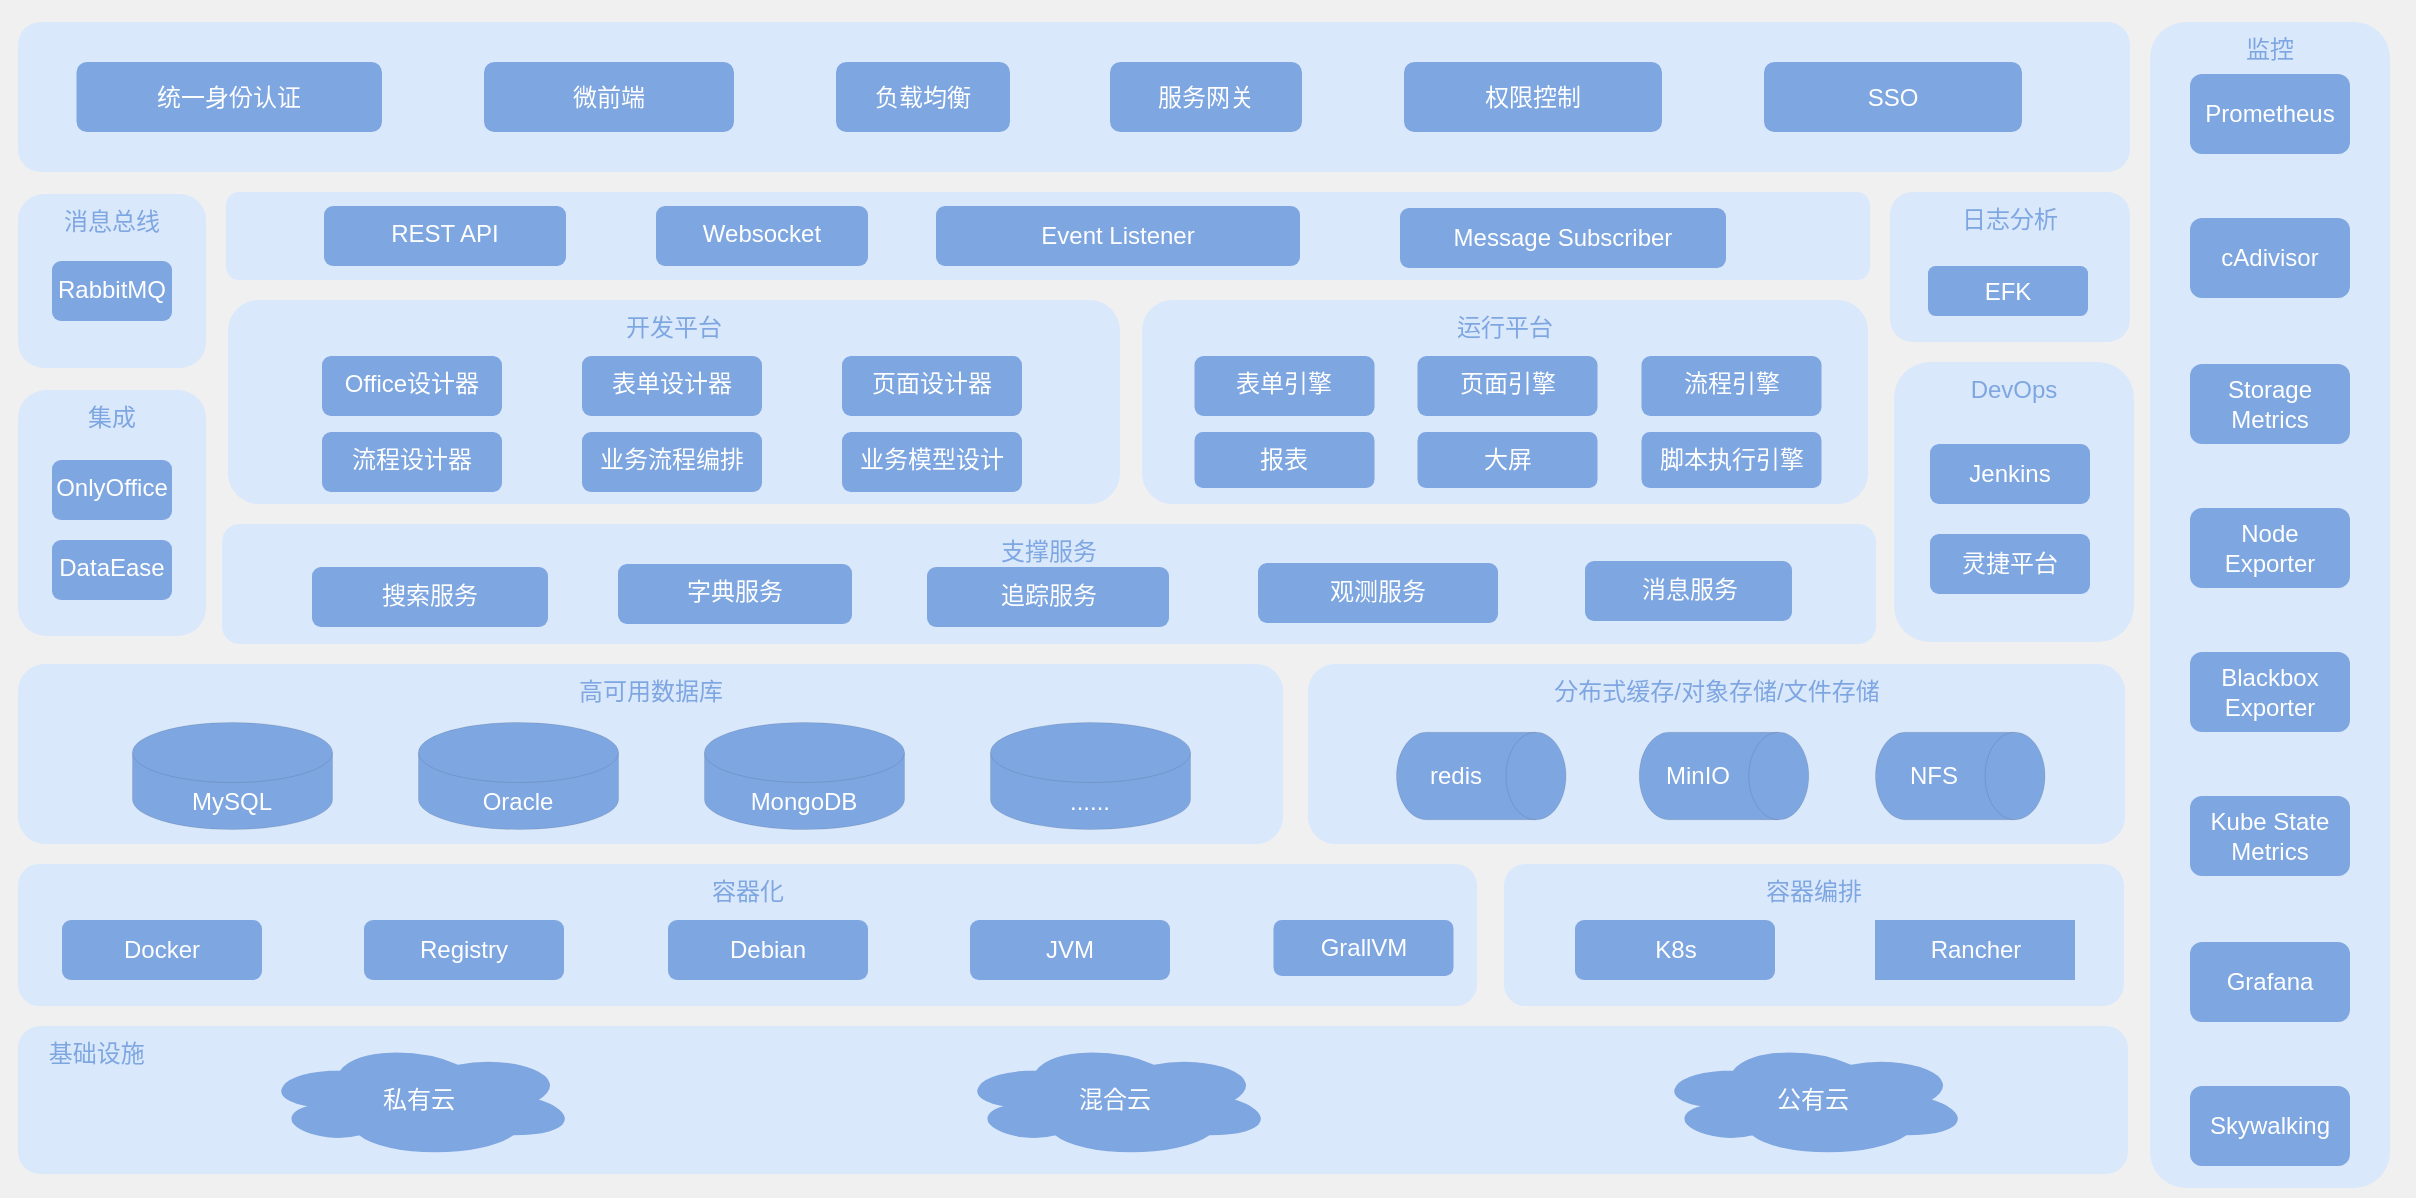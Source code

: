 <mxfile version="24.7.3" type="github" pages="7">
  <diagram name="技术栈" id="jJ66Md09S9d45xrLp3_S">
    <mxGraphModel dx="1434" dy="761" grid="1" gridSize="10" guides="1" tooltips="1" connect="1" arrows="1" fold="1" page="1" pageScale="1" pageWidth="827" pageHeight="1169" math="0" shadow="0">
      <root>
        <mxCell id="0" />
        <mxCell id="1" parent="0" />
        <mxCell id="XTF353i9dmQRYV5_vyQs-1" value="" style="rounded=0;whiteSpace=wrap;html=1;verticalAlign=top;fillColor=#EDEDED;strokeColor=none;fontColor=#333333;opacity=80;movable=1;resizable=1;rotatable=1;deletable=1;editable=1;locked=0;connectable=1;" parent="1" vertex="1">
          <mxGeometry x="290" y="350" width="1208" height="599" as="geometry" />
        </mxCell>
        <mxCell id="XTF353i9dmQRYV5_vyQs-2" value="容器编排" style="rounded=1;whiteSpace=wrap;html=1;verticalAlign=top;fillColor=#dae8fc;strokeColor=none;fontColor=#7EA6E0;" parent="1" vertex="1">
          <mxGeometry x="1042" y="782" width="310" height="71" as="geometry" />
        </mxCell>
        <mxCell id="XTF353i9dmQRYV5_vyQs-3" value="支撑服务" style="rounded=1;whiteSpace=wrap;html=1;verticalAlign=top;fillColor=#dae8fc;strokeColor=none;fontColor=#7EA6E0;" parent="1" vertex="1">
          <mxGeometry x="401" y="612" width="827" height="60" as="geometry" />
        </mxCell>
        <mxCell id="XTF353i9dmQRYV5_vyQs-4" value="分布式缓存/对象存储/文件存储" style="rounded=1;whiteSpace=wrap;html=1;verticalAlign=top;fillColor=#dae8fc;strokeColor=none;fontColor=#7EA6E0;" parent="1" vertex="1">
          <mxGeometry x="944" y="682" width="408.5" height="90" as="geometry" />
        </mxCell>
        <mxCell id="XTF353i9dmQRYV5_vyQs-5" value="DevOps" style="rounded=1;whiteSpace=wrap;html=1;verticalAlign=top;fillColor=#dae8fc;strokeColor=none;fontColor=#7EA6E0;" parent="1" vertex="1">
          <mxGeometry x="1237" y="531" width="120" height="140" as="geometry" />
        </mxCell>
        <mxCell id="XTF353i9dmQRYV5_vyQs-6" value="监控" style="rounded=1;whiteSpace=wrap;html=1;verticalAlign=top;fillColor=#dae8fc;strokeColor=none;fontColor=#7EA6E0;" parent="1" vertex="1">
          <mxGeometry x="1365" y="361" width="120" height="583" as="geometry" />
        </mxCell>
        <mxCell id="XTF353i9dmQRYV5_vyQs-7" value="" style="rounded=1;whiteSpace=wrap;html=1;verticalAlign=middle;fillColor=#DAE8FC;fontColor=#7EA6E0;strokeColor=none;" parent="1" vertex="1">
          <mxGeometry x="403" y="446" width="822" height="44" as="geometry" />
        </mxCell>
        <mxCell id="XTF353i9dmQRYV5_vyQs-8" value="高可用数据库" style="rounded=1;whiteSpace=wrap;html=1;verticalAlign=top;fillColor=#dae8fc;strokeColor=none;fontColor=#7EA6E0;" parent="1" vertex="1">
          <mxGeometry x="299" y="682" width="632.5" height="90" as="geometry" />
        </mxCell>
        <mxCell id="XTF353i9dmQRYV5_vyQs-9" value="日志分析" style="rounded=1;whiteSpace=wrap;html=1;verticalAlign=top;fillColor=#DAE8FC;strokeColor=none;fontColor=#7EA6E0;" parent="1" vertex="1">
          <mxGeometry x="1235" y="446" width="120" height="75" as="geometry" />
        </mxCell>
        <mxCell id="XTF353i9dmQRYV5_vyQs-10" value="Prometheus" style="rounded=1;whiteSpace=wrap;html=1;fillColor=#7EA6E0;fontColor=#FFFFFF;strokeColor=none;" parent="1" vertex="1">
          <mxGeometry x="1385" y="387" width="80" height="40" as="geometry" />
        </mxCell>
        <mxCell id="XTF353i9dmQRYV5_vyQs-11" value="容器化" style="rounded=1;whiteSpace=wrap;html=1;verticalAlign=top;fillColor=#dae8fc;strokeColor=none;fontColor=#7EA6E0;" parent="1" vertex="1">
          <mxGeometry x="299" y="782" width="729.5" height="71" as="geometry" />
        </mxCell>
        <mxCell id="XTF353i9dmQRYV5_vyQs-12" value="Docker" style="rounded=1;whiteSpace=wrap;html=1;fillColor=#7EA6E0;strokeColor=none;fontColor=#FFFFFF;" parent="1" vertex="1">
          <mxGeometry x="321" y="810" width="100" height="30" as="geometry" />
        </mxCell>
        <mxCell id="XTF353i9dmQRYV5_vyQs-13" value="K8s" style="rounded=1;whiteSpace=wrap;html=1;fillColor=#7EA6E0;strokeColor=none;fontColor=#FFFFFF;" parent="1" vertex="1">
          <mxGeometry x="1077.5" y="810" width="100" height="30" as="geometry" />
        </mxCell>
        <mxCell id="XTF353i9dmQRYV5_vyQs-14" value="&amp;nbsp; &amp;nbsp; 基础设施" style="rounded=1;whiteSpace=wrap;html=1;verticalAlign=top;fillColor=#dae8fc;strokeColor=none;fontColor=#7EA6E0;align=left;" parent="1" vertex="1">
          <mxGeometry x="299" y="863" width="1055" height="74" as="geometry" />
        </mxCell>
        <mxCell id="XTF353i9dmQRYV5_vyQs-15" value="cAdivisor" style="rounded=1;whiteSpace=wrap;html=1;fillColor=#7EA6E0;fontColor=#FFFFFF;strokeColor=none;" parent="1" vertex="1">
          <mxGeometry x="1385" y="459" width="80" height="40" as="geometry" />
        </mxCell>
        <mxCell id="XTF353i9dmQRYV5_vyQs-16" value="Storage Metrics" style="rounded=1;whiteSpace=wrap;html=1;fillColor=#7EA6E0;fontColor=#FFFFFF;strokeColor=none;" parent="1" vertex="1">
          <mxGeometry x="1385" y="532" width="80" height="40" as="geometry" />
        </mxCell>
        <mxCell id="XTF353i9dmQRYV5_vyQs-17" value="Node&lt;div&gt;Exporter&lt;/div&gt;" style="rounded=1;whiteSpace=wrap;html=1;fillColor=#7EA6E0;fontColor=#FFFFFF;strokeColor=none;" parent="1" vertex="1">
          <mxGeometry x="1385" y="604" width="80" height="40" as="geometry" />
        </mxCell>
        <mxCell id="XTF353i9dmQRYV5_vyQs-18" value="Blackbox&lt;div&gt;Exporter&lt;/div&gt;" style="rounded=1;whiteSpace=wrap;html=1;fillColor=#7EA6E0;fontColor=#FFFFFF;strokeColor=none;" parent="1" vertex="1">
          <mxGeometry x="1385" y="676" width="80" height="40" as="geometry" />
        </mxCell>
        <mxCell id="XTF353i9dmQRYV5_vyQs-19" value="灵捷平台" style="rounded=1;whiteSpace=wrap;html=1;fillColor=#7EA6E0;fontColor=#FFFFFF;strokeColor=none;" parent="1" vertex="1">
          <mxGeometry x="1255" y="617" width="80" height="30" as="geometry" />
        </mxCell>
        <mxCell id="XTF353i9dmQRYV5_vyQs-20" value="Kube State&lt;div&gt;Metrics&lt;/div&gt;" style="rounded=1;whiteSpace=wrap;html=1;fillColor=#7EA6E0;fontColor=#FFFFFF;strokeColor=none;" parent="1" vertex="1">
          <mxGeometry x="1385" y="748" width="80" height="40" as="geometry" />
        </mxCell>
        <mxCell id="XTF353i9dmQRYV5_vyQs-21" value="" style="rounded=1;whiteSpace=wrap;html=1;verticalAlign=middle;fillColor=#DAE8FC;fontColor=#FFFFFF;strokeColor=none;" parent="1" vertex="1">
          <mxGeometry x="299" y="361" width="1056" height="75" as="geometry" />
        </mxCell>
        <mxCell id="XTF353i9dmQRYV5_vyQs-22" value="Jenkins" style="rounded=1;whiteSpace=wrap;html=1;fillColor=#7EA6E0;fontColor=#FFFFFF;strokeColor=none;" parent="1" vertex="1">
          <mxGeometry x="1255" y="572" width="80" height="30" as="geometry" />
        </mxCell>
        <mxCell id="XTF353i9dmQRYV5_vyQs-23" value="EFK" style="rounded=1;whiteSpace=wrap;html=1;fillColor=#7EA6E0;fontColor=#FFFFFF;strokeColor=none;" parent="1" vertex="1">
          <mxGeometry x="1254" y="483" width="80" height="25" as="geometry" />
        </mxCell>
        <mxCell id="XTF353i9dmQRYV5_vyQs-24" value="开发平台" style="rounded=1;whiteSpace=wrap;html=1;verticalAlign=top;fillColor=#dae8fc;strokeColor=none;fontColor=#7EA6E0;" parent="1" vertex="1">
          <mxGeometry x="404" y="500" width="446" height="102" as="geometry" />
        </mxCell>
        <mxCell id="XTF353i9dmQRYV5_vyQs-25" value="消息总线" style="rounded=1;whiteSpace=wrap;html=1;verticalAlign=top;fillColor=#dae8fc;strokeColor=none;fontColor=#7EA6E0;" parent="1" vertex="1">
          <mxGeometry x="299" y="447" width="94" height="87" as="geometry" />
        </mxCell>
        <mxCell id="XTF353i9dmQRYV5_vyQs-26" value="RabbitMQ" style="rounded=1;whiteSpace=wrap;html=1;verticalAlign=top;fillColor=#7EA6E0;fontColor=#FFFFFF;strokeColor=none;" parent="1" vertex="1">
          <mxGeometry x="316" y="480.5" width="60" height="30" as="geometry" />
        </mxCell>
        <mxCell id="XTF353i9dmQRYV5_vyQs-27" value="集成" style="rounded=1;whiteSpace=wrap;html=1;verticalAlign=top;fillColor=#dae8fc;strokeColor=none;fontColor=#7EA6E0;" parent="1" vertex="1">
          <mxGeometry x="299" y="545" width="94" height="123" as="geometry" />
        </mxCell>
        <mxCell id="XTF353i9dmQRYV5_vyQs-28" value="OnlyOffice" style="rounded=1;whiteSpace=wrap;html=1;verticalAlign=top;fillColor=#7EA6E0;fontColor=#FFFFFF;strokeColor=none;" parent="1" vertex="1">
          <mxGeometry x="316" y="580" width="60" height="30" as="geometry" />
        </mxCell>
        <mxCell id="XTF353i9dmQRYV5_vyQs-29" value="DataEase" style="rounded=1;whiteSpace=wrap;html=1;verticalAlign=top;fillColor=#7EA6E0;fontColor=#FFFFFF;strokeColor=none;" parent="1" vertex="1">
          <mxGeometry x="316" y="620" width="60" height="30" as="geometry" />
        </mxCell>
        <mxCell id="XTF353i9dmQRYV5_vyQs-30" value="Grafana" style="rounded=1;whiteSpace=wrap;html=1;fillColor=#7EA6E0;fontColor=#FFFFFF;strokeColor=none;" parent="1" vertex="1">
          <mxGeometry x="1385" y="821" width="80" height="40" as="geometry" />
        </mxCell>
        <mxCell id="XTF353i9dmQRYV5_vyQs-31" value="Skywalking" style="rounded=1;whiteSpace=wrap;html=1;fillColor=#7EA6E0;fontColor=#FFFFFF;strokeColor=none;" parent="1" vertex="1">
          <mxGeometry x="1385" y="893" width="80" height="40" as="geometry" />
        </mxCell>
        <mxCell id="XTF353i9dmQRYV5_vyQs-32" value="字典服务" style="rounded=1;whiteSpace=wrap;html=1;verticalAlign=top;fillColor=#7EA6E0;fontColor=#FFFFFF;strokeColor=none;" parent="1" vertex="1">
          <mxGeometry x="599" y="632" width="117" height="30" as="geometry" />
        </mxCell>
        <mxCell id="XTF353i9dmQRYV5_vyQs-33" value="追踪服务" style="rounded=1;whiteSpace=wrap;html=1;verticalAlign=top;fillColor=#7EA6E0;fontColor=#FFFFFF;strokeColor=none;" parent="1" vertex="1">
          <mxGeometry x="753.5" y="633.5" width="121" height="30" as="geometry" />
        </mxCell>
        <mxCell id="XTF353i9dmQRYV5_vyQs-34" value="搜索服务" style="rounded=1;whiteSpace=wrap;html=1;verticalAlign=top;fillColor=#7EA6E0;fontColor=#FFFFFF;strokeColor=none;" parent="1" vertex="1">
          <mxGeometry x="446" y="633.5" width="118" height="30" as="geometry" />
        </mxCell>
        <mxCell id="XTF353i9dmQRYV5_vyQs-35" value="消息服务" style="rounded=1;whiteSpace=wrap;html=1;verticalAlign=top;fillColor=#7EA6E0;fontColor=#FFFFFF;strokeColor=none;" parent="1" vertex="1">
          <mxGeometry x="1082.5" y="630.5" width="103.5" height="30" as="geometry" />
        </mxCell>
        <mxCell id="XTF353i9dmQRYV5_vyQs-36" value="运行平台" style="rounded=1;whiteSpace=wrap;html=1;verticalAlign=top;fillColor=#dae8fc;strokeColor=none;fontColor=#7EA6E0;" parent="1" vertex="1">
          <mxGeometry x="861" y="500" width="363" height="102" as="geometry" />
        </mxCell>
        <mxCell id="XTF353i9dmQRYV5_vyQs-37" value="&lt;span style=&quot;&quot;&gt;表单引擎&lt;/span&gt;" style="rounded=1;whiteSpace=wrap;html=1;verticalAlign=top;fillColor=#7EA6E0;fontColor=#FFFFFF;strokeColor=none;" parent="1" vertex="1">
          <mxGeometry x="887.25" y="528" width="90" height="30" as="geometry" />
        </mxCell>
        <mxCell id="XTF353i9dmQRYV5_vyQs-38" value="&lt;span style=&quot;&quot;&gt;报表&lt;/span&gt;" style="rounded=1;whiteSpace=wrap;html=1;verticalAlign=top;fillColor=#7EA6E0;fontColor=#FFFFFF;strokeColor=none;" parent="1" vertex="1">
          <mxGeometry x="887.25" y="566" width="90" height="28" as="geometry" />
        </mxCell>
        <mxCell id="XTF353i9dmQRYV5_vyQs-39" value="页面引擎" style="rounded=1;whiteSpace=wrap;html=1;verticalAlign=top;fillColor=#7EA6E0;fontColor=#FFFFFF;strokeColor=none;" parent="1" vertex="1">
          <mxGeometry x="998.75" y="528" width="90" height="30" as="geometry" />
        </mxCell>
        <mxCell id="XTF353i9dmQRYV5_vyQs-40" value="&lt;span style=&quot;&quot;&gt;大屏&lt;/span&gt;" style="rounded=1;whiteSpace=wrap;html=1;verticalAlign=top;fillColor=#7EA6E0;fontColor=#FFFFFF;strokeColor=none;" parent="1" vertex="1">
          <mxGeometry x="998.75" y="566" width="90" height="28" as="geometry" />
        </mxCell>
        <mxCell id="XTF353i9dmQRYV5_vyQs-41" value="&lt;span style=&quot;&quot;&gt;流程引擎&lt;/span&gt;" style="rounded=1;whiteSpace=wrap;html=1;verticalAlign=top;fillColor=#7EA6E0;fontColor=#FFFFFF;strokeColor=none;" parent="1" vertex="1">
          <mxGeometry x="1110.75" y="528" width="90" height="30" as="geometry" />
        </mxCell>
        <mxCell id="XTF353i9dmQRYV5_vyQs-42" value="观测服务" style="rounded=1;whiteSpace=wrap;html=1;verticalAlign=top;fillColor=#7EA6E0;fontColor=#FFFFFF;strokeColor=none;" parent="1" vertex="1">
          <mxGeometry x="919" y="631.5" width="120" height="30" as="geometry" />
        </mxCell>
        <mxCell id="XTF353i9dmQRYV5_vyQs-43" value="&lt;div&gt;&lt;br&gt;&lt;/div&gt;&lt;div&gt;MySQL&lt;/div&gt;" style="shape=cylinder3;whiteSpace=wrap;html=1;boundedLbl=1;backgroundOutline=1;size=15;rounded=0;strokeColor=default;align=center;verticalAlign=bottom;fontFamily=Helvetica;fontSize=12;fontColor=#FFFFFF;fillColor=#7EA6E0;strokeWidth=0;" parent="1" vertex="1">
          <mxGeometry x="356" y="711" width="100" height="53.5" as="geometry" />
        </mxCell>
        <mxCell id="XTF353i9dmQRYV5_vyQs-44" value="&lt;div&gt;Oracle&lt;/div&gt;" style="shape=cylinder3;whiteSpace=wrap;html=1;boundedLbl=1;backgroundOutline=1;size=15;rounded=0;strokeColor=default;align=center;verticalAlign=bottom;fontFamily=Helvetica;fontSize=12;fontColor=#FFFFFF;fillColor=#7EA6E0;strokeWidth=0;" parent="1" vertex="1">
          <mxGeometry x="499" y="711" width="100" height="53.5" as="geometry" />
        </mxCell>
        <mxCell id="XTF353i9dmQRYV5_vyQs-45" value="......" style="shape=cylinder3;whiteSpace=wrap;html=1;boundedLbl=1;backgroundOutline=1;size=15;rounded=0;strokeColor=default;align=center;verticalAlign=bottom;fontFamily=Helvetica;fontSize=12;fontColor=#FFFFFF;fillColor=#7EA6E0;strokeWidth=0;" parent="1" vertex="1">
          <mxGeometry x="785" y="711" width="100" height="53.5" as="geometry" />
        </mxCell>
        <mxCell id="XTF353i9dmQRYV5_vyQs-46" value="&lt;span style=&quot;&quot;&gt;Office设计器&lt;/span&gt;" style="rounded=1;whiteSpace=wrap;html=1;verticalAlign=top;fillColor=#7EA6E0;fontColor=#FFFFFF;strokeColor=none;" parent="1" vertex="1">
          <mxGeometry x="451" y="528" width="90" height="30" as="geometry" />
        </mxCell>
        <mxCell id="XTF353i9dmQRYV5_vyQs-47" value="表单设计器" style="rounded=1;whiteSpace=wrap;html=1;verticalAlign=top;fillColor=#7EA6E0;fontColor=#FFFFFF;strokeColor=none;" parent="1" vertex="1">
          <mxGeometry x="581" y="528" width="90" height="30" as="geometry" />
        </mxCell>
        <mxCell id="XTF353i9dmQRYV5_vyQs-48" value="&lt;div&gt;MongoDB&lt;/div&gt;" style="shape=cylinder3;whiteSpace=wrap;html=1;boundedLbl=1;backgroundOutline=1;size=15;rounded=0;strokeColor=default;align=center;verticalAlign=bottom;fontFamily=Helvetica;fontSize=12;fontColor=#FFFFFF;fillColor=#7EA6E0;strokeWidth=0;" parent="1" vertex="1">
          <mxGeometry x="642" y="711" width="100" height="53.5" as="geometry" />
        </mxCell>
        <mxCell id="XTF353i9dmQRYV5_vyQs-49" value="&lt;span style=&quot;&quot;&gt;脚本执行引擎&lt;/span&gt;" style="rounded=1;whiteSpace=wrap;html=1;verticalAlign=top;fillColor=#7EA6E0;fontColor=#FFFFFF;strokeColor=none;" parent="1" vertex="1">
          <mxGeometry x="1110.75" y="566" width="90" height="28" as="geometry" />
        </mxCell>
        <mxCell id="XTF353i9dmQRYV5_vyQs-50" value="页面设计器" style="rounded=1;whiteSpace=wrap;html=1;verticalAlign=top;fillColor=#7EA6E0;fontColor=#FFFFFF;strokeColor=none;" parent="1" vertex="1">
          <mxGeometry x="711" y="528" width="90" height="30" as="geometry" />
        </mxCell>
        <mxCell id="XTF353i9dmQRYV5_vyQs-51" value="&lt;span style=&quot;&quot;&gt;流程设计器&lt;/span&gt;" style="rounded=1;whiteSpace=wrap;html=1;verticalAlign=top;fillColor=#7EA6E0;fontColor=#FFFFFF;strokeColor=none;" parent="1" vertex="1">
          <mxGeometry x="451" y="566" width="90" height="30" as="geometry" />
        </mxCell>
        <mxCell id="XTF353i9dmQRYV5_vyQs-52" value="&lt;span style=&quot;&quot;&gt;业务流程编排&lt;/span&gt;" style="rounded=1;whiteSpace=wrap;html=1;verticalAlign=top;fillColor=#7EA6E0;fontColor=#FFFFFF;strokeColor=none;" parent="1" vertex="1">
          <mxGeometry x="581" y="566" width="90" height="30" as="geometry" />
        </mxCell>
        <mxCell id="XTF353i9dmQRYV5_vyQs-53" value="&lt;span style=&quot;&quot;&gt;业务模型设计&lt;/span&gt;" style="rounded=1;whiteSpace=wrap;html=1;verticalAlign=top;fillColor=#7EA6E0;fontColor=#FFFFFF;strokeColor=none;" parent="1" vertex="1">
          <mxGeometry x="711" y="566" width="90" height="30" as="geometry" />
        </mxCell>
        <mxCell id="XTF353i9dmQRYV5_vyQs-54" value="Rancher" style="rounded=1;whiteSpace=wrap;html=1;fillColor=#7EA6E0;strokeColor=none;fontColor=#FFFFFF;arcSize=0;" parent="1" vertex="1">
          <mxGeometry x="1227.5" y="810" width="100" height="30" as="geometry" />
        </mxCell>
        <mxCell id="XTF353i9dmQRYV5_vyQs-55" value="Registry" style="rounded=1;whiteSpace=wrap;html=1;fillColor=#7EA6E0;strokeColor=none;fontColor=#FFFFFF;" parent="1" vertex="1">
          <mxGeometry x="472" y="810" width="100" height="30" as="geometry" />
        </mxCell>
        <mxCell id="XTF353i9dmQRYV5_vyQs-56" value="Debian" style="rounded=1;whiteSpace=wrap;html=1;fillColor=#7EA6E0;strokeColor=none;fontColor=#FFFFFF;" parent="1" vertex="1">
          <mxGeometry x="624" y="810" width="100" height="30" as="geometry" />
        </mxCell>
        <mxCell id="XTF353i9dmQRYV5_vyQs-57" value="JVM" style="rounded=1;whiteSpace=wrap;html=1;fillColor=#7EA6E0;strokeColor=none;fontColor=#FFFFFF;" parent="1" vertex="1">
          <mxGeometry x="775" y="810" width="100" height="30" as="geometry" />
        </mxCell>
        <mxCell id="XTF353i9dmQRYV5_vyQs-58" value="&lt;span style=&quot;&quot;&gt;GrallVM&lt;/span&gt;" style="rounded=1;whiteSpace=wrap;html=1;verticalAlign=top;fillColor=#7EA6E0;fontColor=#FFFFFF;strokeColor=none;" parent="1" vertex="1">
          <mxGeometry x="926.75" y="810" width="90" height="28" as="geometry" />
        </mxCell>
        <mxCell id="XTF353i9dmQRYV5_vyQs-59" value="redis" style="shape=cylinder3;whiteSpace=wrap;html=1;boundedLbl=1;backgroundOutline=1;size=15;rounded=0;strokeColor=default;align=center;verticalAlign=middle;fontFamily=Helvetica;fontSize=12;fontColor=#FFFFFF;fillColor=#7EA6E0;strokeWidth=0;direction=south;" parent="1" vertex="1">
          <mxGeometry x="988" y="715.88" width="84.75" height="43.75" as="geometry" />
        </mxCell>
        <mxCell id="XTF353i9dmQRYV5_vyQs-60" value="MinIO" style="shape=cylinder3;whiteSpace=wrap;html=1;boundedLbl=1;backgroundOutline=1;size=15;rounded=0;strokeColor=default;align=center;verticalAlign=middle;fontFamily=Helvetica;fontSize=12;fontColor=#FFFFFF;fillColor=#7EA6E0;strokeWidth=0;direction=south;" parent="1" vertex="1">
          <mxGeometry x="1109.38" y="715.88" width="84.75" height="43.75" as="geometry" />
        </mxCell>
        <mxCell id="XTF353i9dmQRYV5_vyQs-61" value="NFS" style="shape=cylinder3;whiteSpace=wrap;html=1;boundedLbl=1;backgroundOutline=1;size=15;rounded=0;strokeColor=default;align=center;verticalAlign=middle;fontFamily=Helvetica;fontSize=12;fontColor=#FFFFFF;fillColor=#7EA6E0;strokeWidth=0;direction=south;" parent="1" vertex="1">
          <mxGeometry x="1227.5" y="715.88" width="84.75" height="43.75" as="geometry" />
        </mxCell>
        <mxCell id="XTF353i9dmQRYV5_vyQs-62" value="&lt;span style=&quot;&quot;&gt;REST API&lt;/span&gt;" style="rounded=1;whiteSpace=wrap;html=1;verticalAlign=top;fillColor=#7EA6E0;fontColor=#FFFFFF;strokeColor=none;" parent="1" vertex="1">
          <mxGeometry x="452" y="453" width="121" height="30" as="geometry" />
        </mxCell>
        <mxCell id="XTF353i9dmQRYV5_vyQs-63" value="&lt;span style=&quot;&quot;&gt;Websocket&lt;/span&gt;" style="rounded=1;whiteSpace=wrap;html=1;verticalAlign=top;fillColor=#7EA6E0;fontColor=#FFFFFF;strokeColor=none;" parent="1" vertex="1">
          <mxGeometry x="618" y="453" width="106" height="30" as="geometry" />
        </mxCell>
        <mxCell id="XTF353i9dmQRYV5_vyQs-64" value="&lt;span style=&quot;&quot;&gt;Event Listener&lt;/span&gt;" style="rounded=1;whiteSpace=wrap;html=1;verticalAlign=middle;fillColor=#7EA6E0;fontColor=#FFFFFF;strokeColor=none;" parent="1" vertex="1">
          <mxGeometry x="758" y="453" width="182" height="30" as="geometry" />
        </mxCell>
        <mxCell id="XTF353i9dmQRYV5_vyQs-65" value="&lt;span style=&quot;&quot;&gt;Message Subscriber&lt;/span&gt;" style="rounded=1;whiteSpace=wrap;html=1;verticalAlign=middle;fillColor=#7EA6E0;fontColor=#FFFFFF;strokeColor=none;" parent="1" vertex="1">
          <mxGeometry x="990" y="454" width="163" height="30" as="geometry" />
        </mxCell>
        <mxCell id="XTF353i9dmQRYV5_vyQs-66" value="&lt;span style=&quot;&quot;&gt;统一身份认证&lt;/span&gt;" style="rounded=1;whiteSpace=wrap;html=1;verticalAlign=middle;fillColor=#7EA6E0;fontColor=#FFFFFF;strokeColor=none;" parent="1" vertex="1">
          <mxGeometry x="328.25" y="381" width="152.75" height="35" as="geometry" />
        </mxCell>
        <mxCell id="XTF353i9dmQRYV5_vyQs-67" value="微前端" style="rounded=1;whiteSpace=wrap;html=1;verticalAlign=middle;fillColor=#7EA6E0;fontColor=#FFFFFF;strokeColor=none;" parent="1" vertex="1">
          <mxGeometry x="532" y="381" width="125" height="35" as="geometry" />
        </mxCell>
        <mxCell id="XTF353i9dmQRYV5_vyQs-68" value="负载均衡" style="rounded=1;whiteSpace=wrap;html=1;verticalAlign=middle;fillColor=#7EA6E0;fontColor=#FFFFFF;strokeColor=none;" parent="1" vertex="1">
          <mxGeometry x="708" y="381" width="87" height="35" as="geometry" />
        </mxCell>
        <mxCell id="XTF353i9dmQRYV5_vyQs-69" value="服务网关" style="rounded=1;whiteSpace=wrap;html=1;verticalAlign=middle;fillColor=#7EA6E0;fontColor=#FFFFFF;strokeColor=none;" parent="1" vertex="1">
          <mxGeometry x="845" y="381" width="96" height="35" as="geometry" />
        </mxCell>
        <mxCell id="XTF353i9dmQRYV5_vyQs-70" value="权限控制" style="rounded=1;whiteSpace=wrap;html=1;verticalAlign=middle;fillColor=#7EA6E0;fontColor=#FFFFFF;strokeColor=none;" parent="1" vertex="1">
          <mxGeometry x="992" y="381" width="129" height="35" as="geometry" />
        </mxCell>
        <mxCell id="XTF353i9dmQRYV5_vyQs-71" value="&lt;span style=&quot;color: rgb(255, 255, 255);&quot;&gt;私有云&lt;/span&gt;" style="ellipse;shape=cloud;whiteSpace=wrap;html=1;rounded=0;strokeColor=#7EA6E0;align=center;verticalAlign=middle;fontFamily=Helvetica;fontSize=12;fontColor=#7EA6E0;fillColor=#7EA6E0;" parent="1" vertex="1">
          <mxGeometry x="421" y="871.5" width="157" height="57" as="geometry" />
        </mxCell>
        <mxCell id="XTF353i9dmQRYV5_vyQs-72" value="&lt;font color=&quot;#ffffff&quot;&gt;混合云&lt;/font&gt;" style="ellipse;shape=cloud;whiteSpace=wrap;html=1;rounded=0;strokeColor=#7EA6E0;align=center;verticalAlign=middle;fontFamily=Helvetica;fontSize=12;fontColor=#7EA6E0;fillColor=#7EA6E0;" parent="1" vertex="1">
          <mxGeometry x="769" y="871.5" width="157" height="57" as="geometry" />
        </mxCell>
        <mxCell id="XTF353i9dmQRYV5_vyQs-73" value="&lt;font color=&quot;#ffffff&quot;&gt;公有云&lt;/font&gt;" style="ellipse;shape=cloud;whiteSpace=wrap;html=1;rounded=0;strokeColor=#7EA6E0;align=center;verticalAlign=middle;fontFamily=Helvetica;fontSize=12;fontColor=#7EA6E0;fillColor=#7EA6E0;" parent="1" vertex="1">
          <mxGeometry x="1117.5" y="871.5" width="157" height="57" as="geometry" />
        </mxCell>
        <mxCell id="XTF353i9dmQRYV5_vyQs-74" value="SSO" style="rounded=1;whiteSpace=wrap;html=1;verticalAlign=middle;fillColor=#7EA6E0;fontColor=#FFFFFF;strokeColor=none;" parent="1" vertex="1">
          <mxGeometry x="1172" y="381" width="129" height="35" as="geometry" />
        </mxCell>
      </root>
    </mxGraphModel>
  </diagram>
  <diagram id="o7oU7m4loyVLVmq9FySv" name="核心流程">
    <mxGraphModel dx="1434" dy="761" grid="1" gridSize="10" guides="1" tooltips="1" connect="1" arrows="1" fold="1" page="1" pageScale="1" pageWidth="3300" pageHeight="4681" math="0" shadow="0">
      <root>
        <mxCell id="0" />
        <mxCell id="1" parent="0" />
        <mxCell id="809zHa9MCb8JWnI5Vmer-5" value="" style="edgeStyle=orthogonalEdgeStyle;rounded=0;orthogonalLoop=1;jettySize=auto;html=1;" parent="1" source="809zHa9MCb8JWnI5Vmer-1" target="809zHa9MCb8JWnI5Vmer-2" edge="1">
          <mxGeometry relative="1" as="geometry" />
        </mxCell>
        <mxCell id="809zHa9MCb8JWnI5Vmer-1" value="开发" style="rounded=1;whiteSpace=wrap;html=1;" parent="1" vertex="1">
          <mxGeometry x="580" y="140" width="120" height="60" as="geometry" />
        </mxCell>
        <mxCell id="809zHa9MCb8JWnI5Vmer-6" value="" style="edgeStyle=orthogonalEdgeStyle;rounded=0;orthogonalLoop=1;jettySize=auto;html=1;" parent="1" source="809zHa9MCb8JWnI5Vmer-2" target="809zHa9MCb8JWnI5Vmer-3" edge="1">
          <mxGeometry relative="1" as="geometry" />
        </mxCell>
        <mxCell id="809zHa9MCb8JWnI5Vmer-2" value="调试" style="rounded=1;whiteSpace=wrap;html=1;" parent="1" vertex="1">
          <mxGeometry x="760" y="140" width="120" height="60" as="geometry" />
        </mxCell>
        <mxCell id="809zHa9MCb8JWnI5Vmer-7" value="" style="edgeStyle=orthogonalEdgeStyle;rounded=0;orthogonalLoop=1;jettySize=auto;html=1;" parent="1" source="809zHa9MCb8JWnI5Vmer-3" target="809zHa9MCb8JWnI5Vmer-4" edge="1">
          <mxGeometry relative="1" as="geometry" />
        </mxCell>
        <mxCell id="809zHa9MCb8JWnI5Vmer-3" value="部署" style="rounded=1;whiteSpace=wrap;html=1;" parent="1" vertex="1">
          <mxGeometry x="930" y="140" width="120" height="60" as="geometry" />
        </mxCell>
        <mxCell id="809zHa9MCb8JWnI5Vmer-4" value="运行" style="rounded=1;whiteSpace=wrap;html=1;" parent="1" vertex="1">
          <mxGeometry x="1100" y="140" width="120" height="60" as="geometry" />
        </mxCell>
        <mxCell id="809zHa9MCb8JWnI5Vmer-8" value="API设计" style="rounded=0;whiteSpace=wrap;html=1;fontColor=#000000;" parent="1" vertex="1">
          <mxGeometry x="610" y="340" width="60" height="30" as="geometry" />
        </mxCell>
        <mxCell id="vnYL7qUT7WCQR2aejbI4-1" value="模型设计" style="rounded=0;whiteSpace=wrap;html=1;fontColor=#000000;" parent="1" vertex="1">
          <mxGeometry x="610" y="220" width="60" height="30" as="geometry" />
        </mxCell>
        <mxCell id="vnYL7qUT7WCQR2aejbI4-6" value="" style="edgeStyle=orthogonalEdgeStyle;rounded=0;orthogonalLoop=1;jettySize=auto;html=1;" parent="1" source="vnYL7qUT7WCQR2aejbI4-2" target="809zHa9MCb8JWnI5Vmer-1" edge="1">
          <mxGeometry relative="1" as="geometry" />
        </mxCell>
        <mxCell id="vnYL7qUT7WCQR2aejbI4-2" value="模块拆分" style="rounded=1;whiteSpace=wrap;html=1;" parent="1" vertex="1">
          <mxGeometry x="410" y="140" width="120" height="60" as="geometry" />
        </mxCell>
        <mxCell id="vnYL7qUT7WCQR2aejbI4-3" value="页面设计" style="rounded=0;whiteSpace=wrap;html=1;fontColor=#000000;" parent="1" vertex="1">
          <mxGeometry x="610" y="260" width="60" height="30" as="geometry" />
        </mxCell>
        <mxCell id="vnYL7qUT7WCQR2aejbI4-5" value="" style="edgeStyle=orthogonalEdgeStyle;rounded=0;orthogonalLoop=1;jettySize=auto;html=1;" parent="1" source="vnYL7qUT7WCQR2aejbI4-4" target="vnYL7qUT7WCQR2aejbI4-2" edge="1">
          <mxGeometry relative="1" as="geometry" />
        </mxCell>
        <mxCell id="vnYL7qUT7WCQR2aejbI4-4" value="域拆分" style="rounded=1;whiteSpace=wrap;html=1;" parent="1" vertex="1">
          <mxGeometry x="230" y="140" width="120" height="60" as="geometry" />
        </mxCell>
        <mxCell id="vnYL7qUT7WCQR2aejbI4-7" value="表单设计" style="rounded=0;whiteSpace=wrap;html=1;fontColor=#000000;" parent="1" vertex="1">
          <mxGeometry x="610" y="300" width="60" height="30" as="geometry" />
        </mxCell>
        <mxCell id="vnYL7qUT7WCQR2aejbI4-9" value="API调试" style="rounded=0;whiteSpace=wrap;html=1;fontColor=#000000;" parent="1" vertex="1">
          <mxGeometry x="790" y="220" width="60" height="30" as="geometry" />
        </mxCell>
        <mxCell id="vnYL7qUT7WCQR2aejbI4-10" value="表单预览" style="rounded=0;whiteSpace=wrap;html=1;fontColor=#000000;" parent="1" vertex="1">
          <mxGeometry x="790" y="260" width="60" height="30" as="geometry" />
        </mxCell>
        <mxCell id="vnYL7qUT7WCQR2aejbI4-11" value="页面预览" style="rounded=0;whiteSpace=wrap;html=1;fontColor=#000000;" parent="1" vertex="1">
          <mxGeometry x="790" y="300" width="60" height="30" as="geometry" />
        </mxCell>
        <mxCell id="vnYL7qUT7WCQR2aejbI4-12" value="页面引擎" style="rounded=0;whiteSpace=wrap;html=1;fontColor=#000000;" parent="1" vertex="1">
          <mxGeometry x="1130" y="220" width="60" height="30" as="geometry" />
        </mxCell>
        <mxCell id="DygON1KVDbs9_Uxsi8uE-1" value="计划任务" style="rounded=0;whiteSpace=wrap;html=1;fontColor=#000000;" parent="1" vertex="1">
          <mxGeometry x="610" y="380" width="60" height="30" as="geometry" />
        </mxCell>
        <mxCell id="DygON1KVDbs9_Uxsi8uE-2" value="事件" style="rounded=0;whiteSpace=wrap;html=1;fontColor=#000000;" parent="1" vertex="1">
          <mxGeometry x="610" y="420" width="60" height="30" as="geometry" />
        </mxCell>
        <mxCell id="DygON1KVDbs9_Uxsi8uE-3" value="平台升级" style="rounded=1;whiteSpace=wrap;html=1;" parent="1" vertex="1">
          <mxGeometry x="670" y="10" width="120" height="60" as="geometry" />
        </mxCell>
        <mxCell id="DygON1KVDbs9_Uxsi8uE-4" value="运行日志" style="rounded=0;whiteSpace=wrap;html=1;fontColor=#000000;" parent="1" vertex="1">
          <mxGeometry x="790" y="340" width="60" height="30" as="geometry" />
        </mxCell>
        <mxCell id="DygON1KVDbs9_Uxsi8uE-5" value="数据库管理" style="rounded=0;whiteSpace=wrap;html=1;fontColor=#000000;" parent="1" vertex="1">
          <mxGeometry x="610" y="460" width="60" height="30" as="geometry" />
        </mxCell>
        <mxCell id="jAuTwYDS2jQFpN7oZDh3-1" value="Office设计" style="rounded=0;whiteSpace=wrap;html=1;fontColor=#000000;" parent="1" vertex="1">
          <mxGeometry x="610" y="540" width="60" height="30" as="geometry" />
        </mxCell>
        <mxCell id="VOYHDrVu9TlDJ2I83IjS-1" value="表单引擎" style="rounded=0;whiteSpace=wrap;html=1;fontColor=#000000;" parent="1" vertex="1">
          <mxGeometry x="1130" y="260" width="60" height="30" as="geometry" />
        </mxCell>
        <mxCell id="DDr0lp-A8i03dyVhFsm0-1" value="流程引擎" style="rounded=0;whiteSpace=wrap;html=1;fontColor=#000000;" parent="1" vertex="1">
          <mxGeometry x="1130" y="300" width="60" height="30" as="geometry" />
        </mxCell>
        <mxCell id="DDr0lp-A8i03dyVhFsm0-2" value="脚本执行引擎" style="rounded=0;whiteSpace=wrap;html=1;fontColor=#000000;" parent="1" vertex="1">
          <mxGeometry x="1130" y="420" width="60" height="30" as="geometry" />
        </mxCell>
        <mxCell id="ZoQ2b4wsFm6tLvY0SIAp-1" value="大屏渲染" style="rounded=0;whiteSpace=wrap;html=1;fontColor=#000000;" parent="1" vertex="1">
          <mxGeometry x="1130" y="460" width="60" height="30" as="geometry" />
        </mxCell>
        <mxCell id="wiImbp-Hl_sReXlV0pQ9-1" value="大屏配置" style="rounded=0;whiteSpace=wrap;html=1;fontColor=#000000;" parent="1" vertex="1">
          <mxGeometry x="610" y="580" width="60" height="30" as="geometry" />
        </mxCell>
        <mxCell id="KUc_ppd03noOmbdDWGXJ-1" value="消息配置" style="rounded=0;whiteSpace=wrap;html=1;fontColor=#000000;" parent="1" vertex="1">
          <mxGeometry x="610" y="620" width="60" height="30" as="geometry" />
        </mxCell>
        <mxCell id="gEAGlE-LNhp_M0uI86A_-1" value="数据搜索" style="rounded=0;whiteSpace=wrap;html=1;fontColor=#000000;" parent="1" vertex="1">
          <mxGeometry x="610" y="660" width="60" height="30" as="geometry" />
        </mxCell>
        <mxCell id="gEAGlE-LNhp_M0uI86A_-2" value="发布任务" style="rounded=0;whiteSpace=wrap;html=1;fontColor=#000000;" parent="1" vertex="1">
          <mxGeometry x="960" y="260" width="60" height="30" as="geometry" />
        </mxCell>
        <mxCell id="gEAGlE-LNhp_M0uI86A_-3" value="制品管理" style="rounded=0;whiteSpace=wrap;html=1;fontColor=#000000;" parent="1" vertex="1">
          <mxGeometry x="960" y="220" width="60" height="30" as="geometry" />
        </mxCell>
        <mxCell id="gEAGlE-LNhp_M0uI86A_-4" value="路由配置" style="rounded=0;whiteSpace=wrap;html=1;fontColor=#000000;" parent="1" vertex="1">
          <mxGeometry x="960" y="300" width="60" height="30" as="geometry" />
        </mxCell>
        <mxCell id="gEAGlE-LNhp_M0uI86A_-5" value="发布报告" style="rounded=0;whiteSpace=wrap;html=1;fontColor=#000000;" parent="1" vertex="1">
          <mxGeometry x="960" y="340" width="60" height="30" as="geometry" />
        </mxCell>
        <mxCell id="gEAGlE-LNhp_M0uI86A_-7" value="数据管理" style="rounded=0;whiteSpace=wrap;html=1;fontColor=#000000;" parent="1" vertex="1">
          <mxGeometry x="610" y="500" width="60" height="30" as="geometry" />
        </mxCell>
        <mxCell id="gEAGlE-LNhp_M0uI86A_-8" value="开发帮助" style="rounded=0;whiteSpace=wrap;html=1;fontColor=#000000;" parent="1" vertex="1">
          <mxGeometry x="610" y="700" width="60" height="30" as="geometry" />
        </mxCell>
        <mxCell id="gEAGlE-LNhp_M0uI86A_-9" value="消息引擎" style="rounded=0;whiteSpace=wrap;html=1;fontColor=#000000;" parent="1" vertex="1">
          <mxGeometry x="1130" y="340" width="60" height="30" as="geometry" />
        </mxCell>
        <mxCell id="gEAGlE-LNhp_M0uI86A_-10" value="在线Debug" style="rounded=0;whiteSpace=wrap;html=1;fontColor=#000000;" parent="1" vertex="1">
          <mxGeometry x="790" y="380" width="60" height="30" as="geometry" />
        </mxCell>
        <mxCell id="gEAGlE-LNhp_M0uI86A_-11" value="搜索引擎" style="rounded=0;whiteSpace=wrap;html=1;fontColor=#000000;" parent="1" vertex="1">
          <mxGeometry x="1130" y="380" width="60" height="30" as="geometry" />
        </mxCell>
        <mxCell id="gEAGlE-LNhp_M0uI86A_-12" value="域迁移" style="rounded=0;whiteSpace=wrap;html=1;fontColor=#000000;" parent="1" vertex="1">
          <mxGeometry x="260" y="220" width="60" height="30" as="geometry" />
        </mxCell>
        <mxCell id="gEAGlE-LNhp_M0uI86A_-13" value="模块迁移" style="rounded=0;whiteSpace=wrap;html=1;fontColor=#000000;" parent="1" vertex="1">
          <mxGeometry x="440" y="220" width="60" height="30" as="geometry" />
        </mxCell>
        <mxCell id="gEAGlE-LNhp_M0uI86A_-14" value="权限管理" style="rounded=0;whiteSpace=wrap;html=1;fontColor=#000000;" parent="1" vertex="1">
          <mxGeometry x="260" y="260" width="60" height="30" as="geometry" />
        </mxCell>
        <mxCell id="gEAGlE-LNhp_M0uI86A_-15" value="权限管理" style="rounded=0;whiteSpace=wrap;html=1;fontColor=#000000;" parent="1" vertex="1">
          <mxGeometry x="440" y="260" width="60" height="30" as="geometry" />
        </mxCell>
      </root>
    </mxGraphModel>
  </diagram>
  <diagram id="fDyzKNaVeg02SKd7p93Q" name="产品架构">
    <mxGraphModel grid="1" page="1" gridSize="10" guides="1" tooltips="1" connect="1" arrows="1" fold="1" pageScale="1" pageWidth="3300" pageHeight="4681" math="0" shadow="0">
      <root>
        <mxCell id="0" />
        <mxCell id="1" parent="0" />
        <mxCell id="lwXTYATX65Y4Yy627X_j-1" value="运行时" style="rounded=0;whiteSpace=wrap;html=1;verticalAlign=top;fillColor=#fff0c4;strokeColor=none;align=center;textShadow=0;dashed=1;strokeWidth=2;imageAspect=1;" vertex="1" parent="1">
          <mxGeometry x="326" y="553" width="691" height="157" as="geometry" />
        </mxCell>
        <mxCell id="lwXTYATX65Y4Yy627X_j-2" value="支撑" style="rounded=0;whiteSpace=wrap;html=1;verticalAlign=top;fillColor=#F7D265;strokeColor=none;align=center;textShadow=0;dashed=1;strokeWidth=2;imageAspect=1;" vertex="1" parent="1">
          <mxGeometry x="683" y="583" width="315" height="117" as="geometry" />
        </mxCell>
        <mxCell id="lwXTYATX65Y4Yy627X_j-3" value="开发" style="rounded=0;whiteSpace=wrap;html=1;verticalAlign=top;fillColor=#DAE5F2;strokeColor=none;align=center;textShadow=0;dashed=1;strokeWidth=2;fontColor=#000000;fillStyle=auto;" vertex="1" parent="1">
          <mxGeometry x="330" y="250" width="692" height="200" as="geometry" />
        </mxCell>
        <mxCell id="lwXTYATX65Y4Yy627X_j-6" value="模型设计器" style="rounded=1;whiteSpace=wrap;html=1;verticalAlign=middle;fillColor=#29417F;fontColor=#FFFFFF;strokeColor=none;" vertex="1" parent="1">
          <mxGeometry x="351" y="280" width="96" height="35" as="geometry" />
        </mxCell>
        <mxCell id="lwXTYATX65Y4Yy627X_j-7" value="页面设计器" style="rounded=1;whiteSpace=wrap;html=1;verticalAlign=middle;fillColor=#29417F;fontColor=#FFFFFF;strokeColor=none;" vertex="1" parent="1">
          <mxGeometry x="470" y="280" width="96" height="35" as="geometry" />
        </mxCell>
        <mxCell id="lwXTYATX65Y4Yy627X_j-8" value="表单设计器" style="rounded=1;whiteSpace=wrap;html=1;verticalAlign=middle;fillColor=#29417F;fontColor=#FFFFFF;strokeColor=none;" vertex="1" parent="1">
          <mxGeometry x="589" y="280" width="96" height="35" as="geometry" />
        </mxCell>
        <mxCell id="lwXTYATX65Y4Yy627X_j-9" value="业务编排" style="rounded=1;whiteSpace=wrap;html=1;verticalAlign=middle;fillColor=#29417F;fontColor=#FFFFFF;strokeColor=none;" vertex="1" parent="1">
          <mxGeometry x="351" y="406" width="96" height="35" as="geometry" />
        </mxCell>
        <mxCell id="lwXTYATX65Y4Yy627X_j-10" value="计划任务" style="rounded=1;whiteSpace=wrap;html=1;verticalAlign=middle;fillColor=#29417F;fontColor=#FFFFFF;strokeColor=none;" vertex="1" parent="1">
          <mxGeometry x="470" y="406" width="96" height="35" as="geometry" />
        </mxCell>
        <mxCell id="lwXTYATX65Y4Yy627X_j-11" value="事件监听" style="rounded=1;whiteSpace=wrap;html=1;verticalAlign=middle;fillColor=#29417F;fontColor=#FFFFFF;strokeColor=none;" vertex="1" parent="1">
          <mxGeometry x="589" y="406" width="96" height="35" as="geometry" />
        </mxCell>
        <mxCell id="lwXTYATX65Y4Yy627X_j-12" value="数据库管理" style="rounded=1;whiteSpace=wrap;html=1;verticalAlign=middle;fillColor=#29417F;fontColor=#FFFFFF;strokeColor=none;" vertex="1" parent="1">
          <mxGeometry x="472" y="365" width="103.25" height="35" as="geometry" />
        </mxCell>
        <mxCell id="lwXTYATX65Y4Yy627X_j-13" value="数据管理" style="rounded=1;whiteSpace=wrap;html=1;verticalAlign=middle;fillColor=#29417F;fontColor=#FFFFFF;strokeColor=none;" vertex="1" parent="1">
          <mxGeometry x="351" y="322" width="96" height="35" as="geometry" />
        </mxCell>
        <mxCell id="lwXTYATX65Y4Yy627X_j-14" value="Office设计器" style="rounded=1;whiteSpace=wrap;html=1;verticalAlign=middle;fillColor=#29417F;fontColor=#FFFFFF;strokeColor=none;" vertex="1" parent="1">
          <mxGeometry x="470" y="322" width="96" height="35" as="geometry" />
        </mxCell>
        <mxCell id="lwXTYATX65Y4Yy627X_j-15" value="数据大屏设计器" style="rounded=1;whiteSpace=wrap;html=1;verticalAlign=middle;fillColor=#29417F;fontColor=#FFFFFF;strokeColor=none;" vertex="1" parent="1">
          <mxGeometry x="589" y="322" width="110" height="35" as="geometry" />
        </mxCell>
        <mxCell id="lwXTYATX65Y4Yy627X_j-16" value="消息配置" style="rounded=1;whiteSpace=wrap;html=1;verticalAlign=middle;fillColor=#29417F;fontColor=#FFFFFF;strokeColor=none;" vertex="1" parent="1">
          <mxGeometry x="599" y="365" width="96" height="35" as="geometry" />
        </mxCell>
        <mxCell id="lwXTYATX65Y4Yy627X_j-17" value="开发帮助" style="rounded=1;whiteSpace=wrap;html=1;verticalAlign=middle;fillColor=#29417F;fontColor=#FFFFFF;strokeColor=none;" vertex="1" parent="1">
          <mxGeometry x="351" y="365" width="96" height="35" as="geometry" />
        </mxCell>
        <mxCell id="lwXTYATX65Y4Yy627X_j-19" value="业务域" style="rounded=1;whiteSpace=wrap;html=1;verticalAlign=middle;fillColor=#29417F;fontColor=#FFFFFF;strokeColor=none;" vertex="1" parent="1">
          <mxGeometry x="708" y="406" width="73.62" height="35" as="geometry" />
        </mxCell>
        <mxCell id="lwXTYATX65Y4Yy627X_j-20" value="业务模块" style="rounded=1;whiteSpace=wrap;html=1;verticalAlign=middle;fillColor=#29417F;fontColor=#FFFFFF;strokeColor=none;" vertex="1" parent="1">
          <mxGeometry x="804" y="406" width="76" height="35" as="geometry" />
        </mxCell>
        <mxCell id="lwXTYATX65Y4Yy627X_j-21" value="权限控制" style="rounded=1;whiteSpace=wrap;html=1;verticalAlign=middle;fillColor=#29417F;fontColor=#FFFFFF;strokeColor=none;" vertex="1" parent="1">
          <mxGeometry x="903" y="406" width="76" height="35" as="geometry" />
        </mxCell>
        <mxCell id="lwXTYATX65Y4Yy627X_j-22" value="API调试" style="rounded=1;whiteSpace=wrap;html=1;verticalAlign=middle;fillColor=#29417F;fontColor=#FFFFFF;strokeColor=none;" vertex="1" parent="1">
          <mxGeometry x="707" y="280" width="120" height="35" as="geometry" />
        </mxCell>
        <mxCell id="lwXTYATX65Y4Yy627X_j-23" value="表单预览" style="rounded=1;whiteSpace=wrap;html=1;verticalAlign=middle;fillColor=#29417F;fontColor=#FFFFFF;strokeColor=none;" vertex="1" parent="1">
          <mxGeometry x="850" y="280" width="120" height="35" as="geometry" />
        </mxCell>
        <mxCell id="lwXTYATX65Y4Yy627X_j-24" value="页面预览" style="rounded=1;whiteSpace=wrap;html=1;verticalAlign=middle;fillColor=#29417F;fontColor=#FFFFFF;strokeColor=none;" vertex="1" parent="1">
          <mxGeometry x="722" y="322" width="120" height="35" as="geometry" />
        </mxCell>
        <mxCell id="lwXTYATX65Y4Yy627X_j-25" value="异常堆栈" style="rounded=1;whiteSpace=wrap;html=1;verticalAlign=middle;fillColor=#29417F;fontColor=#FFFFFF;strokeColor=none;" vertex="1" parent="1">
          <mxGeometry x="864.5" y="322" width="120" height="35" as="geometry" />
        </mxCell>
        <mxCell id="lwXTYATX65Y4Yy627X_j-26" value="执行日志" style="rounded=1;whiteSpace=wrap;html=1;verticalAlign=middle;fillColor=#29417F;fontColor=#FFFFFF;strokeColor=none;" vertex="1" parent="1">
          <mxGeometry x="720" y="365" width="120" height="35" as="geometry" />
        </mxCell>
        <mxCell id="lwXTYATX65Y4Yy627X_j-27" value="在线调试" style="rounded=1;whiteSpace=wrap;html=1;verticalAlign=middle;fillColor=#29417F;fontColor=#FFFFFF;strokeColor=none;" vertex="1" parent="1">
          <mxGeometry x="864.5" y="365" width="120" height="35" as="geometry" />
        </mxCell>
        <mxCell id="lwXTYATX65Y4Yy627X_j-28" value="构建/部署" style="rounded=0;whiteSpace=wrap;html=1;verticalAlign=top;fillColor=#DEEBD2;strokeColor=none;align=center;textShadow=0;dashed=1;strokeWidth=2;fontColor=#000000;" vertex="1" parent="1">
          <mxGeometry x="330" y="456" width="692" height="87.5" as="geometry" />
        </mxCell>
        <mxCell id="lwXTYATX65Y4Yy627X_j-29" value="引擎" style="rounded=0;whiteSpace=wrap;html=1;verticalAlign=top;fillColor=#F7D265;strokeColor=none;align=center;textShadow=0;dashed=1;strokeWidth=2;imageAspect=1;" vertex="1" parent="1">
          <mxGeometry x="367" y="583" width="300" height="117" as="geometry" />
        </mxCell>
        <mxCell id="lwXTYATX65Y4Yy627X_j-30" value="制品管理" style="rounded=1;whiteSpace=wrap;html=1;verticalAlign=middle;fillColor=#4D6F30;fontColor=#FFFFFF;strokeColor=none;" vertex="1" parent="1">
          <mxGeometry x="563.76" y="493" width="96" height="35" as="geometry" />
        </mxCell>
        <mxCell id="lwXTYATX65Y4Yy627X_j-31" value="应用管理" style="rounded=1;whiteSpace=wrap;html=1;verticalAlign=middle;fillColor=#4D6F30;fontColor=#FFFFFF;strokeColor=none;" vertex="1" parent="1">
          <mxGeometry x="804" y="493" width="96" height="35" as="geometry" />
        </mxCell>
        <mxCell id="lwXTYATX65Y4Yy627X_j-33" value="发布" style="rounded=1;whiteSpace=wrap;html=1;verticalAlign=middle;fillColor=#4D6F30;fontColor=#FFFFFF;strokeColor=none;" vertex="1" parent="1">
          <mxGeometry x="911.12" y="493" width="96" height="35" as="geometry" />
        </mxCell>
        <mxCell id="lwXTYATX65Y4Yy627X_j-36" value="页面引擎" style="rounded=1;whiteSpace=wrap;html=1;verticalAlign=middle;fillColor=#aa7f25;fontColor=#FFFFFF;strokeColor=none;" vertex="1" parent="1">
          <mxGeometry x="393" y="616" width="74" height="35" as="geometry" />
        </mxCell>
        <mxCell id="lwXTYATX65Y4Yy627X_j-37" value="表单引擎" style="rounded=1;whiteSpace=wrap;html=1;verticalAlign=middle;fillColor=#AA7F25;fontColor=#FFFFFF;strokeColor=none;" vertex="1" parent="1">
          <mxGeometry x="483" y="616" width="74" height="35" as="geometry" />
        </mxCell>
        <mxCell id="lwXTYATX65Y4Yy627X_j-38" value="流程引擎" style="rounded=1;whiteSpace=wrap;html=1;verticalAlign=middle;fillColor=#AA7F25;fontColor=#FFFFFF;strokeColor=none;" vertex="1" parent="1">
          <mxGeometry x="571" y="616" width="74" height="35" as="geometry" />
        </mxCell>
        <mxCell id="lwXTYATX65Y4Yy627X_j-39" value="消息" style="rounded=1;whiteSpace=wrap;html=1;verticalAlign=middle;fillColor=#AA7F25;fontColor=#FFFFFF;strokeColor=none;" vertex="1" parent="1">
          <mxGeometry x="808.38" y="616" width="74" height="35" as="geometry" />
        </mxCell>
        <mxCell id="lwXTYATX65Y4Yy627X_j-40" value="数据搜索" style="rounded=1;whiteSpace=wrap;html=1;verticalAlign=middle;fillColor=#AA7F25;fontColor=#FFFFFF;strokeColor=none;" vertex="1" parent="1">
          <mxGeometry x="724.38" y="616" width="74" height="35" as="geometry" />
        </mxCell>
        <mxCell id="lwXTYATX65Y4Yy627X_j-41" value="脚本执行引擎" style="rounded=1;whiteSpace=wrap;html=1;verticalAlign=middle;fillColor=#AA7F25;fontColor=#FFFFFF;strokeColor=none;" vertex="1" parent="1">
          <mxGeometry x="393" y="653.5" width="90" height="35" as="geometry" />
        </mxCell>
        <mxCell id="lwXTYATX65Y4Yy627X_j-42" value="数据大屏渲染" style="rounded=1;whiteSpace=wrap;html=1;verticalAlign=middle;fillColor=#AA7F25;fontColor=#FFFFFF;strokeColor=none;" vertex="1" parent="1">
          <mxGeometry x="493.12" y="653.5" width="100" height="35" as="geometry" />
        </mxCell>
        <mxCell id="lwXTYATX65Y4Yy627X_j-43" value="监控/告警" style="rounded=1;whiteSpace=wrap;html=1;verticalAlign=top;align=center;textShadow=0;dashed=1;strokeWidth=2;arcSize=0;strokeColor=none;fillColor=#f5f5f5;fontColor=#333333;" vertex="1" parent="1">
          <mxGeometry x="326" y="720" width="689" height="83" as="geometry" />
        </mxCell>
        <mxCell id="lwXTYATX65Y4Yy627X_j-44" value="其他" style="rounded=1;whiteSpace=wrap;html=1;verticalAlign=middle;fillColor=#E0E0E0;fontColor=#FFFFFF;strokeColor=none;" vertex="1" parent="1">
          <mxGeometry x="937" y="752" width="54" height="35" as="geometry" />
        </mxCell>
        <mxCell id="lwXTYATX65Y4Yy627X_j-45" value="CPU使用率" style="rounded=1;whiteSpace=wrap;html=1;verticalAlign=middle;fillColor=#E0E0E0;fontColor=#FFFFFF;strokeColor=none;" vertex="1" parent="1">
          <mxGeometry x="351" y="752" width="74" height="35" as="geometry" />
        </mxCell>
        <mxCell id="lwXTYATX65Y4Yy627X_j-46" value="平均负载" style="rounded=1;whiteSpace=wrap;html=1;verticalAlign=middle;fillColor=#E0E0E0;fontColor=#FFFFFF;strokeColor=none;" vertex="1" parent="1">
          <mxGeometry x="439" y="752" width="74" height="35" as="geometry" />
        </mxCell>
        <mxCell id="lwXTYATX65Y4Yy627X_j-47" value="内存使用率" style="rounded=1;whiteSpace=wrap;html=1;verticalAlign=middle;fillColor=#E0E0E0;fontColor=#FFFFFF;strokeColor=none;" vertex="1" parent="1">
          <mxGeometry x="527" y="752" width="74" height="35" as="geometry" />
        </mxCell>
        <mxCell id="lwXTYATX65Y4Yy627X_j-48" value="GC情况" style="rounded=1;whiteSpace=wrap;html=1;verticalAlign=middle;fillColor=#E0E0E0;fontColor=#FFFFFF;strokeColor=none;" vertex="1" parent="1">
          <mxGeometry x="615" y="752" width="74" height="35" as="geometry" />
        </mxCell>
        <mxCell id="lwXTYATX65Y4Yy627X_j-49" value="数据库连接池情况" style="rounded=1;whiteSpace=wrap;html=1;verticalAlign=middle;fillColor=#E0E0E0;fontColor=#FFFFFF;strokeColor=none;" vertex="1" parent="1">
          <mxGeometry x="703" y="752" width="116.75" height="35" as="geometry" />
        </mxCell>
        <mxCell id="lwXTYATX65Y4Yy627X_j-50" value="平均响应时间" style="rounded=1;whiteSpace=wrap;html=1;verticalAlign=middle;fillColor=#E0E0E0;fontColor=#FFFFFF;strokeColor=none;" vertex="1" parent="1">
          <mxGeometry x="834" y="752" width="89" height="35" as="geometry" />
        </mxCell>
        <mxCell id="lwXTYATX65Y4Yy627X_j-51" value="数据字典" style="rounded=1;whiteSpace=wrap;html=1;verticalAlign=middle;fillColor=#AA7F25;fontColor=#FFFFFF;strokeColor=none;" vertex="1" parent="1">
          <mxGeometry x="724.38" y="653.5" width="74" height="35" as="geometry" />
        </mxCell>
        <mxCell id="lwXTYATX65Y4Yy627X_j-52" value="任务追踪" style="rounded=1;whiteSpace=wrap;html=1;verticalAlign=middle;fillColor=#AA7F25;fontColor=#FFFFFF;strokeColor=none;" vertex="1" parent="1">
          <mxGeometry x="808.38" y="653.5" width="74" height="35" as="geometry" />
        </mxCell>
        <mxCell id="wbJWhuoeZuPrzqY8Jndk-1" value="项目管理" style="rounded=1;whiteSpace=wrap;html=1;verticalAlign=middle;fillColor=#4D6F30;fontColor=#FFFFFF;strokeColor=none;" vertex="1" parent="1">
          <mxGeometry x="457.76" y="493" width="96" height="35" as="geometry" />
        </mxCell>
        <mxCell id="wbJWhuoeZuPrzqY8Jndk-2" value="软件系统管理" style="rounded=1;whiteSpace=wrap;html=1;verticalAlign=middle;fillColor=#4D6F30;fontColor=#FFFFFF;strokeColor=none;" vertex="1" parent="1">
          <mxGeometry x="351" y="493" width="96" height="35" as="geometry" />
        </mxCell>
        <mxCell id="wbJWhuoeZuPrzqY8Jndk-3" value="软件系统管理" style="rounded=1;whiteSpace=wrap;html=1;verticalAlign=middle;fillColor=#4D6F30;fontColor=#FFFFFF;strokeColor=none;" vertex="1" parent="1">
          <mxGeometry x="683" y="493" width="96" height="35" as="geometry" />
        </mxCell>
        <mxCell id="wbJWhuoeZuPrzqY8Jndk-5" value="系统日志" style="rounded=1;whiteSpace=wrap;html=1;verticalAlign=middle;fillColor=#AA7F25;fontColor=#FFFFFF;strokeColor=none;" vertex="1" parent="1">
          <mxGeometry x="893.38" y="616" width="74" height="35" as="geometry" />
        </mxCell>
      </root>
    </mxGraphModel>
  </diagram>
  <diagram id="1Kn30-KsirsfdRHkHEOh" name="应用架构">
    <mxGraphModel dx="1886" dy="795" grid="1" gridSize="10" guides="1" tooltips="1" connect="1" arrows="1" fold="1" page="1" pageScale="1" pageWidth="3300" pageHeight="4681" math="0" shadow="0">
      <root>
        <mxCell id="0" />
        <mxCell id="1" parent="0" />
        <mxCell id="k9MDxwEQzIYupbchxDqZ-1" value="运行时" style="rounded=0;whiteSpace=wrap;html=1;verticalAlign=top;fillColor=#fff0c4;strokeColor=none;align=center;textShadow=0;dashed=1;strokeWidth=2;imageAspect=1;" vertex="1" parent="1">
          <mxGeometry x="331" y="550" width="691" height="157" as="geometry" />
        </mxCell>
        <mxCell id="k9MDxwEQzIYupbchxDqZ-2" value="支撑应用" style="rounded=0;whiteSpace=wrap;html=1;verticalAlign=top;fillColor=#F7D265;strokeColor=none;align=center;textShadow=0;dashed=1;strokeWidth=2;imageAspect=1;" vertex="1" parent="1">
          <mxGeometry x="660" y="580" width="343" height="117" as="geometry" />
        </mxCell>
        <mxCell id="k9MDxwEQzIYupbchxDqZ-52" value="" style="rounded=0;whiteSpace=wrap;html=1;fillColor=none;dashed=1;" vertex="1" parent="1">
          <mxGeometry x="670" y="614.5" width="70" height="70" as="geometry" />
        </mxCell>
        <mxCell id="k9MDxwEQzIYupbchxDqZ-3" value="开发应用" style="rounded=0;whiteSpace=wrap;html=1;verticalAlign=top;fillColor=#DAE5F2;strokeColor=none;align=center;textShadow=0;dashed=1;strokeWidth=2;fontColor=#000000;fillStyle=auto;" vertex="1" parent="1">
          <mxGeometry x="330" y="250" width="692" height="200" as="geometry" />
        </mxCell>
        <mxCell id="k9MDxwEQzIYupbchxDqZ-4" value="模型设计器" style="rounded=1;whiteSpace=wrap;html=1;verticalAlign=middle;fillColor=#29417F;fontColor=#FFFFFF;strokeColor=none;" vertex="1" parent="1">
          <mxGeometry x="351" y="280" width="96" height="35" as="geometry" />
        </mxCell>
        <mxCell id="k9MDxwEQzIYupbchxDqZ-5" value="页面设计器" style="rounded=1;whiteSpace=wrap;html=1;verticalAlign=middle;fillColor=#29417F;fontColor=#FFFFFF;strokeColor=none;" vertex="1" parent="1">
          <mxGeometry x="470" y="280" width="96" height="35" as="geometry" />
        </mxCell>
        <mxCell id="k9MDxwEQzIYupbchxDqZ-6" value="表单设计器" style="rounded=1;whiteSpace=wrap;html=1;verticalAlign=middle;fillColor=#29417F;fontColor=#FFFFFF;strokeColor=none;" vertex="1" parent="1">
          <mxGeometry x="589" y="280" width="96" height="35" as="geometry" />
        </mxCell>
        <mxCell id="k9MDxwEQzIYupbchxDqZ-7" value="业务编排" style="rounded=1;whiteSpace=wrap;html=1;verticalAlign=middle;fillColor=#29417F;fontColor=#FFFFFF;strokeColor=none;" vertex="1" parent="1">
          <mxGeometry x="351" y="406" width="96" height="35" as="geometry" />
        </mxCell>
        <mxCell id="k9MDxwEQzIYupbchxDqZ-8" value="计划任务" style="rounded=1;whiteSpace=wrap;html=1;verticalAlign=middle;fillColor=#29417F;fontColor=#FFFFFF;strokeColor=none;" vertex="1" parent="1">
          <mxGeometry x="470" y="406" width="96" height="35" as="geometry" />
        </mxCell>
        <mxCell id="k9MDxwEQzIYupbchxDqZ-9" value="事件监听" style="rounded=1;whiteSpace=wrap;html=1;verticalAlign=middle;fillColor=#29417F;fontColor=#FFFFFF;strokeColor=none;" vertex="1" parent="1">
          <mxGeometry x="589" y="406" width="96" height="35" as="geometry" />
        </mxCell>
        <mxCell id="k9MDxwEQzIYupbchxDqZ-10" value="数据库管理" style="rounded=1;whiteSpace=wrap;html=1;verticalAlign=middle;fillColor=#29417F;fontColor=#FFFFFF;strokeColor=none;" vertex="1" parent="1">
          <mxGeometry x="472" y="365" width="103.25" height="35" as="geometry" />
        </mxCell>
        <mxCell id="k9MDxwEQzIYupbchxDqZ-11" value="数据管理" style="rounded=1;whiteSpace=wrap;html=1;verticalAlign=middle;fillColor=#29417F;fontColor=#FFFFFF;strokeColor=none;" vertex="1" parent="1">
          <mxGeometry x="351" y="322" width="96" height="35" as="geometry" />
        </mxCell>
        <mxCell id="k9MDxwEQzIYupbchxDqZ-12" value="Office设计器" style="rounded=1;whiteSpace=wrap;html=1;verticalAlign=middle;fillColor=#29417F;fontColor=#FFFFFF;strokeColor=none;" vertex="1" parent="1">
          <mxGeometry x="470" y="322" width="96" height="35" as="geometry" />
        </mxCell>
        <mxCell id="k9MDxwEQzIYupbchxDqZ-13" value="数据大屏设计器" style="rounded=1;whiteSpace=wrap;html=1;verticalAlign=middle;fillColor=#29417F;fontColor=#FFFFFF;strokeColor=none;" vertex="1" parent="1">
          <mxGeometry x="589" y="322" width="110" height="35" as="geometry" />
        </mxCell>
        <mxCell id="k9MDxwEQzIYupbchxDqZ-14" value="消息配置" style="rounded=1;whiteSpace=wrap;html=1;verticalAlign=middle;fillColor=#29417F;fontColor=#FFFFFF;strokeColor=none;" vertex="1" parent="1">
          <mxGeometry x="599" y="365" width="96" height="35" as="geometry" />
        </mxCell>
        <mxCell id="k9MDxwEQzIYupbchxDqZ-15" value="开发帮助" style="rounded=1;whiteSpace=wrap;html=1;verticalAlign=middle;fillColor=#29417F;fontColor=#FFFFFF;strokeColor=none;" vertex="1" parent="1">
          <mxGeometry x="351" y="365" width="96" height="35" as="geometry" />
        </mxCell>
        <mxCell id="k9MDxwEQzIYupbchxDqZ-16" value="业务域" style="rounded=1;whiteSpace=wrap;html=1;verticalAlign=middle;fillColor=#29417F;fontColor=#FFFFFF;strokeColor=none;" vertex="1" parent="1">
          <mxGeometry x="708" y="406" width="73.62" height="35" as="geometry" />
        </mxCell>
        <mxCell id="k9MDxwEQzIYupbchxDqZ-17" value="业务模块" style="rounded=1;whiteSpace=wrap;html=1;verticalAlign=middle;fillColor=#29417F;fontColor=#FFFFFF;strokeColor=none;" vertex="1" parent="1">
          <mxGeometry x="804" y="406" width="76" height="35" as="geometry" />
        </mxCell>
        <mxCell id="k9MDxwEQzIYupbchxDqZ-18" value="权限控制" style="rounded=1;whiteSpace=wrap;html=1;verticalAlign=middle;fillColor=#29417F;fontColor=#FFFFFF;strokeColor=none;" vertex="1" parent="1">
          <mxGeometry x="903" y="406" width="76" height="35" as="geometry" />
        </mxCell>
        <mxCell id="k9MDxwEQzIYupbchxDqZ-19" value="API调试" style="rounded=1;whiteSpace=wrap;html=1;verticalAlign=middle;fillColor=#29417F;fontColor=#FFFFFF;strokeColor=none;" vertex="1" parent="1">
          <mxGeometry x="707" y="280" width="120" height="35" as="geometry" />
        </mxCell>
        <mxCell id="k9MDxwEQzIYupbchxDqZ-20" value="表单预览" style="rounded=1;whiteSpace=wrap;html=1;verticalAlign=middle;fillColor=#29417F;fontColor=#FFFFFF;strokeColor=none;" vertex="1" parent="1">
          <mxGeometry x="850" y="280" width="120" height="35" as="geometry" />
        </mxCell>
        <mxCell id="k9MDxwEQzIYupbchxDqZ-21" value="页面预览" style="rounded=1;whiteSpace=wrap;html=1;verticalAlign=middle;fillColor=#29417F;fontColor=#FFFFFF;strokeColor=none;" vertex="1" parent="1">
          <mxGeometry x="722" y="322" width="120" height="35" as="geometry" />
        </mxCell>
        <mxCell id="k9MDxwEQzIYupbchxDqZ-22" value="异常堆栈" style="rounded=1;whiteSpace=wrap;html=1;verticalAlign=middle;fillColor=#29417F;fontColor=#FFFFFF;strokeColor=none;" vertex="1" parent="1">
          <mxGeometry x="864.5" y="322" width="120" height="35" as="geometry" />
        </mxCell>
        <mxCell id="k9MDxwEQzIYupbchxDqZ-23" value="执行日志" style="rounded=1;whiteSpace=wrap;html=1;verticalAlign=middle;fillColor=#29417F;fontColor=#FFFFFF;strokeColor=none;" vertex="1" parent="1">
          <mxGeometry x="720" y="365" width="120" height="35" as="geometry" />
        </mxCell>
        <mxCell id="k9MDxwEQzIYupbchxDqZ-24" value="在线调试" style="rounded=1;whiteSpace=wrap;html=1;verticalAlign=middle;fillColor=#29417F;fontColor=#FFFFFF;strokeColor=none;" vertex="1" parent="1">
          <mxGeometry x="864.5" y="365" width="120" height="35" as="geometry" />
        </mxCell>
        <mxCell id="k9MDxwEQzIYupbchxDqZ-25" value="构建/部署应用" style="rounded=0;whiteSpace=wrap;html=1;verticalAlign=top;fillColor=#DEEBD2;strokeColor=none;align=center;textShadow=0;dashed=1;strokeWidth=2;fontColor=#000000;" vertex="1" parent="1">
          <mxGeometry x="330" y="456" width="692" height="87.5" as="geometry" />
        </mxCell>
        <mxCell id="k9MDxwEQzIYupbchxDqZ-26" value="运行引擎应用" style="rounded=0;whiteSpace=wrap;html=1;verticalAlign=top;fillColor=#F7D265;strokeColor=none;align=center;textShadow=0;dashed=1;strokeWidth=2;imageAspect=1;" vertex="1" parent="1">
          <mxGeometry x="351" y="580" width="300" height="117" as="geometry" />
        </mxCell>
        <mxCell id="k9MDxwEQzIYupbchxDqZ-27" value="制品管理" style="rounded=1;whiteSpace=wrap;html=1;verticalAlign=middle;fillColor=#4D6F30;fontColor=#FFFFFF;strokeColor=none;" vertex="1" parent="1">
          <mxGeometry x="563.76" y="493" width="96" height="35" as="geometry" />
        </mxCell>
        <mxCell id="k9MDxwEQzIYupbchxDqZ-28" value="应用管理" style="rounded=1;whiteSpace=wrap;html=1;verticalAlign=middle;fillColor=#4D6F30;fontColor=#FFFFFF;strokeColor=none;" vertex="1" parent="1">
          <mxGeometry x="804" y="493" width="96" height="35" as="geometry" />
        </mxCell>
        <mxCell id="k9MDxwEQzIYupbchxDqZ-29" value="发布" style="rounded=1;whiteSpace=wrap;html=1;verticalAlign=middle;fillColor=#4D6F30;fontColor=#FFFFFF;strokeColor=none;" vertex="1" parent="1">
          <mxGeometry x="911.12" y="493" width="96" height="35" as="geometry" />
        </mxCell>
        <mxCell id="k9MDxwEQzIYupbchxDqZ-30" value="页面引擎" style="rounded=1;whiteSpace=wrap;html=1;verticalAlign=middle;fillColor=#aa7f25;fontColor=#FFFFFF;strokeColor=none;" vertex="1" parent="1">
          <mxGeometry x="377" y="613" width="74" height="35" as="geometry" />
        </mxCell>
        <mxCell id="k9MDxwEQzIYupbchxDqZ-31" value="表单引擎" style="rounded=1;whiteSpace=wrap;html=1;verticalAlign=middle;fillColor=#AA7F25;fontColor=#FFFFFF;strokeColor=none;" vertex="1" parent="1">
          <mxGeometry x="467" y="613" width="74" height="35" as="geometry" />
        </mxCell>
        <mxCell id="k9MDxwEQzIYupbchxDqZ-32" value="流程引擎" style="rounded=1;whiteSpace=wrap;html=1;verticalAlign=middle;fillColor=#AA7F25;fontColor=#FFFFFF;strokeColor=none;" vertex="1" parent="1">
          <mxGeometry x="555" y="613" width="74" height="35" as="geometry" />
        </mxCell>
        <mxCell id="k9MDxwEQzIYupbchxDqZ-34" value="搜索应用" style="rounded=1;whiteSpace=wrap;html=1;verticalAlign=middle;fillColor=#AA7F25;fontColor=#FFFFFF;strokeColor=none;fontSize=10;" vertex="1" parent="1">
          <mxGeometry x="681.09" y="631.25" width="48.91" height="35" as="geometry" />
        </mxCell>
        <mxCell id="k9MDxwEQzIYupbchxDqZ-35" value="脚本执行引擎" style="rounded=1;whiteSpace=wrap;html=1;verticalAlign=middle;fillColor=#AA7F25;fontColor=#FFFFFF;strokeColor=none;" vertex="1" parent="1">
          <mxGeometry x="377" y="650.5" width="90" height="35" as="geometry" />
        </mxCell>
        <mxCell id="k9MDxwEQzIYupbchxDqZ-36" value="数据大屏渲染" style="rounded=1;whiteSpace=wrap;html=1;verticalAlign=middle;fillColor=#AA7F25;fontColor=#FFFFFF;strokeColor=none;" vertex="1" parent="1">
          <mxGeometry x="477.12" y="650.5" width="100" height="35" as="geometry" />
        </mxCell>
        <mxCell id="k9MDxwEQzIYupbchxDqZ-47" value="项目管理" style="rounded=1;whiteSpace=wrap;html=1;verticalAlign=middle;fillColor=#4D6F30;fontColor=#FFFFFF;strokeColor=none;" vertex="1" parent="1">
          <mxGeometry x="457.76" y="493" width="96" height="35" as="geometry" />
        </mxCell>
        <mxCell id="k9MDxwEQzIYupbchxDqZ-48" value="软件系统管理" style="rounded=1;whiteSpace=wrap;html=1;verticalAlign=middle;fillColor=#4D6F30;fontColor=#FFFFFF;strokeColor=none;" vertex="1" parent="1">
          <mxGeometry x="351" y="493" width="96" height="35" as="geometry" />
        </mxCell>
        <mxCell id="k9MDxwEQzIYupbchxDqZ-49" value="软件系统管理" style="rounded=1;whiteSpace=wrap;html=1;verticalAlign=middle;fillColor=#4D6F30;fontColor=#FFFFFF;strokeColor=none;" vertex="1" parent="1">
          <mxGeometry x="683" y="493" width="96" height="35" as="geometry" />
        </mxCell>
        <mxCell id="k9MDxwEQzIYupbchxDqZ-61" value="" style="rounded=0;whiteSpace=wrap;html=1;fillColor=none;dashed=1;" vertex="1" parent="1">
          <mxGeometry x="755" y="614.5" width="70" height="70" as="geometry" />
        </mxCell>
        <mxCell id="k9MDxwEQzIYupbchxDqZ-62" value="字典应用" style="rounded=1;whiteSpace=wrap;html=1;verticalAlign=middle;fillColor=#AA7F25;fontColor=#FFFFFF;strokeColor=none;fontSize=10;" vertex="1" parent="1">
          <mxGeometry x="765.54" y="632" width="48.91" height="35" as="geometry" />
        </mxCell>
        <mxCell id="k9MDxwEQzIYupbchxDqZ-63" value="" style="rounded=0;whiteSpace=wrap;html=1;fillColor=none;dashed=1;" vertex="1" parent="1">
          <mxGeometry x="839" y="614.5" width="70" height="70" as="geometry" />
        </mxCell>
        <mxCell id="k9MDxwEQzIYupbchxDqZ-64" value="追踪应用" style="rounded=1;whiteSpace=wrap;html=1;verticalAlign=middle;fillColor=#AA7F25;fontColor=#FFFFFF;strokeColor=none;fontSize=10;" vertex="1" parent="1">
          <mxGeometry x="849.54" y="631.25" width="48.91" height="35" as="geometry" />
        </mxCell>
        <mxCell id="k9MDxwEQzIYupbchxDqZ-65" value="" style="rounded=0;whiteSpace=wrap;html=1;fillColor=none;dashed=1;" vertex="1" parent="1">
          <mxGeometry x="924.12" y="614.5" width="70" height="70" as="geometry" />
        </mxCell>
        <mxCell id="k9MDxwEQzIYupbchxDqZ-66" value="消息应用" style="rounded=1;whiteSpace=wrap;html=1;verticalAlign=middle;fillColor=#AA7F25;fontColor=#FFFFFF;strokeColor=none;fontSize=10;" vertex="1" parent="1">
          <mxGeometry x="934.66" y="631.25" width="48.91" height="35" as="geometry" />
        </mxCell>
        <mxCell id="k9MDxwEQzIYupbchxDqZ-67" value="开发应用" style="rounded=0;whiteSpace=wrap;html=1;verticalAlign=middle;fillColor=#DAE5F2;strokeColor=none;align=center;textShadow=0;dashed=1;strokeWidth=2;fontColor=#000000;fillStyle=auto;" vertex="1" parent="1">
          <mxGeometry x="1260" y="540" width="110" height="40" as="geometry" />
        </mxCell>
        <mxCell id="k9MDxwEQzIYupbchxDqZ-68" value="构建/部署应用" style="rounded=0;whiteSpace=wrap;html=1;verticalAlign=middle;fillColor=#DEEBD2;strokeColor=none;align=center;textShadow=0;dashed=1;strokeWidth=2;fontColor=#000000;" vertex="1" parent="1">
          <mxGeometry x="1470" y="611.88" width="160" height="33.25" as="geometry" />
        </mxCell>
        <mxCell id="k9MDxwEQzIYupbchxDqZ-69" value="运行引擎应用" style="rounded=0;whiteSpace=wrap;html=1;verticalAlign=middle;fillColor=#F7D265;strokeColor=none;align=center;textShadow=0;dashed=1;strokeWidth=2;imageAspect=1;" vertex="1" parent="1">
          <mxGeometry x="1130" y="790" width="110" height="37" as="geometry" />
        </mxCell>
        <mxCell id="k9MDxwEQzIYupbchxDqZ-72" value="搜索应用" style="rounded=0;whiteSpace=wrap;html=1;verticalAlign=middle;fillColor=#F7D265;strokeColor=none;align=center;textShadow=0;dashed=1;strokeWidth=2;imageAspect=1;" vertex="1" parent="1">
          <mxGeometry x="1145" y="840" width="80" height="37" as="geometry" />
        </mxCell>
        <mxCell id="k9MDxwEQzIYupbchxDqZ-73" value="字典应用" style="rounded=0;whiteSpace=wrap;html=1;verticalAlign=middle;fillColor=#F7D265;strokeColor=none;align=center;textShadow=0;dashed=1;strokeWidth=2;imageAspect=1;" vertex="1" parent="1">
          <mxGeometry x="1145" y="890" width="80" height="37" as="geometry" />
        </mxCell>
        <mxCell id="k9MDxwEQzIYupbchxDqZ-74" value="追踪应用" style="rounded=0;whiteSpace=wrap;html=1;verticalAlign=middle;fillColor=#F7D265;strokeColor=none;align=center;textShadow=0;dashed=1;strokeWidth=2;imageAspect=1;" vertex="1" parent="1">
          <mxGeometry x="1145" y="940" width="80" height="37" as="geometry" />
        </mxCell>
        <mxCell id="k9MDxwEQzIYupbchxDqZ-76" value="消息应用" style="rounded=0;whiteSpace=wrap;html=1;verticalAlign=middle;fillColor=#F7D265;strokeColor=none;align=center;textShadow=0;dashed=1;strokeWidth=2;imageAspect=1;" vertex="1" parent="1">
          <mxGeometry x="1145" y="990" width="80" height="37" as="geometry" />
        </mxCell>
      </root>
    </mxGraphModel>
  </diagram>
  <diagram id="xSLZnaAgHrrp67GNFuyx" name="应用集成架构">
    <mxGraphModel dx="1434" dy="761" grid="1" gridSize="10" guides="1" tooltips="1" connect="1" arrows="1" fold="1" page="1" pageScale="1" pageWidth="3300" pageHeight="4681" math="0" shadow="0">
      <root>
        <mxCell id="0" />
        <mxCell id="1" parent="0" />
        <mxCell id="cCqOAmuEjKWMDT0SLIc4-32" value="" style="rounded=1;whiteSpace=wrap;html=1;fillColor=none;strokeColor=#9EB4D9;" vertex="1" parent="1">
          <mxGeometry x="1510" y="500" width="120" height="240" as="geometry" />
        </mxCell>
        <mxCell id="F2rWFxcRlQjh4Czcu87m-1" value="开发平台" style="rounded=0;whiteSpace=wrap;html=1;verticalAlign=middle;fillColor=#dae8fc;strokeColor=none;align=center;textShadow=0;strokeWidth=2;fillStyle=auto;" vertex="1" parent="1">
          <mxGeometry x="735" y="600" width="110" height="40" as="geometry" />
        </mxCell>
        <mxCell id="F2rWFxcRlQjh4Czcu87m-11" style="edgeStyle=orthogonalEdgeStyle;rounded=0;orthogonalLoop=1;jettySize=auto;html=1;exitX=1;exitY=0.5;exitDx=0;exitDy=0;entryX=0;entryY=0.5;entryDx=0;entryDy=0;" edge="1" parent="1" source="F2rWFxcRlQjh4Czcu87m-2" target="F2rWFxcRlQjh4Czcu87m-3">
          <mxGeometry relative="1" as="geometry">
            <mxPoint x="1195" y="620" as="sourcePoint" />
          </mxGeometry>
        </mxCell>
        <mxCell id="F2rWFxcRlQjh4Czcu87m-12" value="部署制品" style="edgeLabel;html=1;align=center;verticalAlign=middle;resizable=0;points=[];" vertex="1" connectable="0" parent="F2rWFxcRlQjh4Czcu87m-11">
          <mxGeometry x="-0.011" relative="1" as="geometry">
            <mxPoint as="offset" />
          </mxGeometry>
        </mxCell>
        <mxCell id="bqIppERuX7dLWWzm-zsM-2" style="edgeStyle=orthogonalEdgeStyle;rounded=0;orthogonalLoop=1;jettySize=auto;html=1;exitX=0;exitY=0.5;exitDx=0;exitDy=0;entryX=1;entryY=0.5;entryDx=0;entryDy=0;" edge="1" parent="1" source="F2rWFxcRlQjh4Czcu87m-2" target="F2rWFxcRlQjh4Czcu87m-1">
          <mxGeometry relative="1" as="geometry" />
        </mxCell>
        <mxCell id="bqIppERuX7dLWWzm-zsM-3" value="制品构建" style="edgeLabel;html=1;align=center;verticalAlign=middle;resizable=0;points=[];" vertex="1" connectable="0" parent="bqIppERuX7dLWWzm-zsM-2">
          <mxGeometry x="-0.011" y="-1" relative="1" as="geometry">
            <mxPoint as="offset" />
          </mxGeometry>
        </mxCell>
        <mxCell id="F2rWFxcRlQjh4Czcu87m-2" value="部署平台" style="rounded=0;whiteSpace=wrap;html=1;verticalAlign=middle;fillColor=#dae8fc;strokeColor=none;align=center;textShadow=0;strokeWidth=2;" vertex="1" parent="1">
          <mxGeometry x="1010" y="600" width="110" height="40" as="geometry" />
        </mxCell>
        <mxCell id="cCqOAmuEjKWMDT0SLIc4-33" style="edgeStyle=orthogonalEdgeStyle;rounded=0;orthogonalLoop=1;jettySize=auto;html=1;exitX=1;exitY=0.5;exitDx=0;exitDy=0;entryX=0;entryY=0.5;entryDx=0;entryDy=0;" edge="1" parent="1" source="F2rWFxcRlQjh4Czcu87m-3" target="cCqOAmuEjKWMDT0SLIc4-32">
          <mxGeometry relative="1" as="geometry" />
        </mxCell>
        <mxCell id="cCqOAmuEjKWMDT0SLIc4-34" value="获取支撑服务" style="edgeLabel;html=1;align=center;verticalAlign=middle;resizable=0;points=[];" vertex="1" connectable="0" parent="cCqOAmuEjKWMDT0SLIc4-33">
          <mxGeometry x="-0.032" y="-1" relative="1" as="geometry">
            <mxPoint as="offset" />
          </mxGeometry>
        </mxCell>
        <mxCell id="F2rWFxcRlQjh4Czcu87m-3" value="运行引擎应用" style="rounded=0;whiteSpace=wrap;html=1;verticalAlign=middle;fillColor=#dae8fc;strokeColor=none;align=center;textShadow=0;strokeWidth=2;imageAspect=1;" vertex="1" parent="1">
          <mxGeometry x="1275" y="600" width="110" height="40" as="geometry" />
        </mxCell>
        <mxCell id="F2rWFxcRlQjh4Czcu87m-4" value="搜索应用" style="rounded=0;whiteSpace=wrap;html=1;verticalAlign=middle;fillColor=#dae8fc;strokeColor=none;align=center;textShadow=0;strokeWidth=2;imageAspect=1;" vertex="1" parent="1">
          <mxGeometry x="1530" y="573" width="80" height="40" as="geometry" />
        </mxCell>
        <mxCell id="F2rWFxcRlQjh4Czcu87m-5" value="字典应用" style="rounded=0;whiteSpace=wrap;html=1;verticalAlign=middle;fillColor=#dae8fc;strokeColor=none;align=center;textShadow=0;strokeWidth=2;imageAspect=1;" vertex="1" parent="1">
          <mxGeometry x="1530" y="627" width="80" height="40" as="geometry" />
        </mxCell>
        <mxCell id="F2rWFxcRlQjh4Czcu87m-6" value="追踪应用" style="rounded=0;whiteSpace=wrap;html=1;verticalAlign=middle;fillColor=#dae8fc;strokeColor=none;align=center;textShadow=0;strokeWidth=2;imageAspect=1;" vertex="1" parent="1">
          <mxGeometry x="1530" y="520" width="80" height="40" as="geometry" />
        </mxCell>
        <mxCell id="F2rWFxcRlQjh4Czcu87m-7" value="消息应用" style="rounded=0;whiteSpace=wrap;html=1;verticalAlign=middle;fillColor=#dae8fc;strokeColor=none;align=center;textShadow=0;strokeWidth=2;imageAspect=1;" vertex="1" parent="1">
          <mxGeometry x="1530" y="680" width="80" height="40" as="geometry" />
        </mxCell>
        <mxCell id="F2rWFxcRlQjh4Czcu87m-10" value="业务中台" style="rounded=0;whiteSpace=wrap;html=1;verticalAlign=top;fillColor=#fff2cc;strokeColor=#d6b656;align=center;textShadow=0;strokeWidth=2;imageAspect=1;" vertex="1" parent="1">
          <mxGeometry x="840" y="920" width="655" height="80" as="geometry" />
        </mxCell>
        <mxCell id="bqIppERuX7dLWWzm-zsM-4" value="运行引擎" style="rounded=0;whiteSpace=wrap;html=1;verticalAlign=middle;fillColor=#dae8fc;strokeColor=none;align=center;textShadow=0;strokeWidth=2;imageAspect=1;" vertex="1" parent="1">
          <mxGeometry x="1265" y="600" width="110" height="40" as="geometry" />
        </mxCell>
        <mxCell id="bqIppERuX7dLWWzm-zsM-13" value="中台总线" style="rounded=0;whiteSpace=wrap;html=1;verticalAlign=middle;fillColor=#dae8fc;strokeColor=none;align=center;textShadow=0;strokeWidth=2;imageAspect=1;" vertex="1" parent="1">
          <mxGeometry x="740" y="790" width="880" height="20" as="geometry" />
        </mxCell>
        <mxCell id="bqIppERuX7dLWWzm-zsM-26" value="用户系统" style="rounded=0;whiteSpace=wrap;html=1;verticalAlign=middle;fillColor=#f5f5f5;strokeColor=none;align=center;textShadow=0;strokeWidth=2;fillStyle=auto;fontColor=#333333;" vertex="1" parent="1">
          <mxGeometry x="865" y="950" width="70" height="30" as="geometry" />
        </mxCell>
        <mxCell id="cCqOAmuEjKWMDT0SLIc4-2" value="" style="shape=flexArrow;endArrow=classic;html=1;rounded=0;" edge="1" parent="1">
          <mxGeometry width="50" height="50" relative="1" as="geometry">
            <mxPoint x="1185" y="835" as="sourcePoint" />
            <mxPoint x="1185" y="895" as="targetPoint" />
          </mxGeometry>
        </mxCell>
        <mxCell id="cCqOAmuEjKWMDT0SLIc4-35" value="功能权限" style="rounded=0;whiteSpace=wrap;html=1;verticalAlign=middle;fillColor=#f5f5f5;strokeColor=none;align=center;textShadow=0;strokeWidth=2;fillStyle=auto;fontColor=#333333;" vertex="1" parent="1">
          <mxGeometry x="950" y="950" width="70" height="30" as="geometry" />
        </mxCell>
        <mxCell id="cCqOAmuEjKWMDT0SLIc4-36" value="数据权限" style="rounded=0;whiteSpace=wrap;html=1;verticalAlign=middle;fillColor=#f5f5f5;strokeColor=none;align=center;textShadow=0;strokeWidth=2;fillStyle=auto;fontColor=#333333;" vertex="1" parent="1">
          <mxGeometry x="1040" y="950" width="70" height="30" as="geometry" />
        </mxCell>
      </root>
    </mxGraphModel>
  </diagram>
  <diagram id="7bcVt4q6mQHOcV-cywtA" name="技术架构">
    <mxGraphModel dx="1434" dy="761" grid="1" gridSize="10" guides="1" tooltips="1" connect="1" arrows="1" fold="1" page="1" pageScale="1" pageWidth="3300" pageHeight="4681" math="0" shadow="0">
      <root>
        <mxCell id="0" />
        <mxCell id="1" parent="0" />
      </root>
    </mxGraphModel>
  </diagram>
  <diagram id="Yk8qpz_-58Wg2KmWzBoW" name="部署架构-开发环境">
    <mxGraphModel grid="1" page="1" gridSize="10" guides="1" tooltips="1" connect="1" arrows="1" fold="1" pageScale="1" pageWidth="3300" pageHeight="4681" math="0" shadow="0">
      <root>
        <mxCell id="0" />
        <mxCell id="1" parent="0" />
        <mxCell id="oeWgegtC7CxuzjSCVPd5-1" value="namespace(itsm)" style="rounded=1;whiteSpace=wrap;html=1;verticalAlign=top;fillColor=none;" vertex="1" parent="1">
          <mxGeometry x="1450" y="330" width="630" height="270" as="geometry" />
        </mxCell>
        <mxCell id="oeWgegtC7CxuzjSCVPd5-5" value="deployment" style="rounded=1;whiteSpace=wrap;html=1;verticalAlign=top;dashed=1;" vertex="1" parent="1">
          <mxGeometry x="1468" y="430" width="190" height="141.5" as="geometry" />
        </mxCell>
        <mxCell id="oeWgegtC7CxuzjSCVPd5-6" value="pod（1c2g）" style="rounded=1;whiteSpace=wrap;html=1;verticalAlign=top;" vertex="1" parent="1">
          <mxGeometry x="1523" y="467.5" width="80" height="87.5" as="geometry" />
        </mxCell>
        <mxCell id="oeWgegtC7CxuzjSCVPd5-7" value="app" style="ellipse;whiteSpace=wrap;html=1;aspect=fixed;fontSize=10;" vertex="1" parent="1">
          <mxGeometry x="1553" y="497.5" width="20" height="20" as="geometry" />
        </mxCell>
        <mxCell id="oeWgegtC7CxuzjSCVPd5-8" value="runtime" style="rounded=0;whiteSpace=wrap;html=1;" vertex="1" parent="1">
          <mxGeometry x="1528" y="527.5" width="70" height="18.75" as="geometry" />
        </mxCell>
        <mxCell id="oeWgegtC7CxuzjSCVPd5-9" value="deployment" style="rounded=1;whiteSpace=wrap;html=1;verticalAlign=top;dashed=1;" vertex="1" parent="1">
          <mxGeometry x="1670" y="430" width="190" height="141.5" as="geometry" />
        </mxCell>
        <mxCell id="oeWgegtC7CxuzjSCVPd5-10" value="pod(1c2g)" style="rounded=1;whiteSpace=wrap;html=1;verticalAlign=top;" vertex="1" parent="1">
          <mxGeometry x="1680" y="467.5" width="80" height="87.5" as="geometry" />
        </mxCell>
        <mxCell id="oeWgegtC7CxuzjSCVPd5-11" value="app" style="ellipse;whiteSpace=wrap;html=1;aspect=fixed;fontSize=10;" vertex="1" parent="1">
          <mxGeometry x="1710" y="497.5" width="20" height="20" as="geometry" />
        </mxCell>
        <mxCell id="oeWgegtC7CxuzjSCVPd5-12" value="runtime" style="rounded=0;whiteSpace=wrap;html=1;" vertex="1" parent="1">
          <mxGeometry x="1685" y="527.5" width="70" height="18.75" as="geometry" />
        </mxCell>
        <mxCell id="oeWgegtC7CxuzjSCVPd5-13" value="pod(1c2g)" style="rounded=1;whiteSpace=wrap;html=1;verticalAlign=top;" vertex="1" parent="1">
          <mxGeometry x="1772.5" y="467.5" width="80" height="87.5" as="geometry" />
        </mxCell>
        <mxCell id="oeWgegtC7CxuzjSCVPd5-14" value="runtime" style="rounded=0;whiteSpace=wrap;html=1;" vertex="1" parent="1">
          <mxGeometry x="1777.5" y="527.5" width="70" height="18.75" as="geometry" />
        </mxCell>
        <mxCell id="oeWgegtC7CxuzjSCVPd5-15" value="app" style="ellipse;whiteSpace=wrap;html=1;aspect=fixed;fontSize=10;" vertex="1" parent="1">
          <mxGeometry x="1802.5" y="497.5" width="20" height="20" as="geometry" />
        </mxCell>
        <mxCell id="oeWgegtC7CxuzjSCVPd5-18" value="app" style="ellipse;whiteSpace=wrap;html=1;aspect=fixed;fontSize=10;" vertex="1" parent="1">
          <mxGeometry x="1573" y="501.25" width="20" height="20" as="geometry" />
        </mxCell>
        <mxCell id="oeWgegtC7CxuzjSCVPd5-19" value="app" style="ellipse;whiteSpace=wrap;html=1;aspect=fixed;fontSize=10;" vertex="1" parent="1">
          <mxGeometry x="1532.5" y="501.25" width="20" height="20" as="geometry" />
        </mxCell>
        <mxCell id="oeWgegtC7CxuzjSCVPd5-37" value="deployment" style="rounded=1;whiteSpace=wrap;html=1;verticalAlign=top;" vertex="1" parent="1">
          <mxGeometry x="1870" y="430" width="190" height="141.5" as="geometry" />
        </mxCell>
        <mxCell id="oeWgegtC7CxuzjSCVPd5-38" value="pod（1c2g）" style="rounded=1;whiteSpace=wrap;html=1;verticalAlign=top;" vertex="1" parent="1">
          <mxGeometry x="1925" y="467.5" width="80" height="87.5" as="geometry" />
        </mxCell>
        <mxCell id="oeWgegtC7CxuzjSCVPd5-40" value="自定义后端服务" style="rounded=0;whiteSpace=wrap;html=1;" vertex="1" parent="1">
          <mxGeometry x="1930" y="510" width="70" height="36.25" as="geometry" />
        </mxCell>
        <mxCell id="oeWgegtC7CxuzjSCVPd5-46" value="负载均衡" style="rounded=1;whiteSpace=wrap;html=1;verticalAlign=top;" vertex="1" parent="1">
          <mxGeometry x="1480" y="370" width="570" height="30" as="geometry" />
        </mxCell>
        <mxCell id="c1Q_sSfAPsxacfIEQmPb-1" value="namespace(common)" style="rounded=1;whiteSpace=wrap;html=1;verticalAlign=top;fillColor=none;" vertex="1" parent="1">
          <mxGeometry x="1450" y="630" width="840" height="270" as="geometry" />
        </mxCell>
        <mxCell id="c1Q_sSfAPsxacfIEQmPb-15" value="deployment" style="rounded=1;whiteSpace=wrap;html=1;verticalAlign=top;" vertex="1" parent="1">
          <mxGeometry x="1470" y="713.5" width="190" height="141.5" as="geometry" />
        </mxCell>
        <mxCell id="c1Q_sSfAPsxacfIEQmPb-16" value="pod" style="rounded=1;whiteSpace=wrap;html=1;verticalAlign=top;" vertex="1" parent="1">
          <mxGeometry x="1525" y="751" width="80" height="87.5" as="geometry" />
        </mxCell>
        <mxCell id="c1Q_sSfAPsxacfIEQmPb-17" value="mysql_biz" style="shape=cylinder3;whiteSpace=wrap;html=1;boundedLbl=1;backgroundOutline=1;size=15;" vertex="1" parent="1">
          <mxGeometry x="1545" y="780" width="40" height="50" as="geometry" />
        </mxCell>
        <mxCell id="c1Q_sSfAPsxacfIEQmPb-18" value="deployment" style="rounded=1;whiteSpace=wrap;html=1;verticalAlign=top;" vertex="1" parent="1">
          <mxGeometry x="1670" y="713.5" width="190" height="141.5" as="geometry" />
        </mxCell>
        <mxCell id="c1Q_sSfAPsxacfIEQmPb-19" value="pod" style="rounded=1;whiteSpace=wrap;html=1;verticalAlign=top;" vertex="1" parent="1">
          <mxGeometry x="1725" y="751" width="80" height="87.5" as="geometry" />
        </mxCell>
        <mxCell id="c1Q_sSfAPsxacfIEQmPb-20" value="redis" style="rounded=0;whiteSpace=wrap;html=1;" vertex="1" parent="1">
          <mxGeometry x="1730" y="806.25" width="70" height="18.75" as="geometry" />
        </mxCell>
        <mxCell id="c1Q_sSfAPsxacfIEQmPb-24" value="deployment" style="rounded=1;whiteSpace=wrap;html=1;verticalAlign=top;" vertex="1" parent="1">
          <mxGeometry x="1870" y="713.5" width="190" height="141.5" as="geometry" />
        </mxCell>
        <mxCell id="c1Q_sSfAPsxacfIEQmPb-25" value="pod" style="rounded=1;whiteSpace=wrap;html=1;verticalAlign=top;" vertex="1" parent="1">
          <mxGeometry x="1925" y="751" width="80" height="87.5" as="geometry" />
        </mxCell>
        <mxCell id="c1Q_sSfAPsxacfIEQmPb-26" value="nginx" style="rounded=0;whiteSpace=wrap;html=1;" vertex="1" parent="1">
          <mxGeometry x="1930" y="806.25" width="70" height="18.75" as="geometry" />
        </mxCell>
        <mxCell id="c1Q_sSfAPsxacfIEQmPb-29" value="namespace(lowcode)" style="rounded=1;whiteSpace=wrap;html=1;verticalAlign=top;fillColor=none;" vertex="1" parent="1">
          <mxGeometry x="2130" y="330" width="820" height="270" as="geometry" />
        </mxCell>
        <mxCell id="c1Q_sSfAPsxacfIEQmPb-30" value="deployment" style="rounded=1;whiteSpace=wrap;html=1;verticalAlign=top;" vertex="1" parent="1">
          <mxGeometry x="2148" y="430" width="102" height="141.5" as="geometry" />
        </mxCell>
        <mxCell id="c1Q_sSfAPsxacfIEQmPb-31" value="pod（1c2g）" style="rounded=1;whiteSpace=wrap;html=1;verticalAlign=top;" vertex="1" parent="1">
          <mxGeometry x="2160" y="467.5" width="80" height="87.5" as="geometry" />
        </mxCell>
        <mxCell id="c1Q_sSfAPsxacfIEQmPb-33" value="cook" style="rounded=0;whiteSpace=wrap;html=1;" vertex="1" parent="1">
          <mxGeometry x="2165" y="527.5" width="70" height="18.75" as="geometry" />
        </mxCell>
        <mxCell id="c1Q_sSfAPsxacfIEQmPb-34" value="deployment" style="rounded=1;whiteSpace=wrap;html=1;verticalAlign=top;dashed=1;" vertex="1" parent="1">
          <mxGeometry x="2260" y="430" width="190" height="141.5" as="geometry" />
        </mxCell>
        <mxCell id="c1Q_sSfAPsxacfIEQmPb-35" value="pod(1c2g)" style="rounded=1;whiteSpace=wrap;html=1;verticalAlign=top;" vertex="1" parent="1">
          <mxGeometry x="2270" y="467.5" width="80" height="87.5" as="geometry" />
        </mxCell>
        <mxCell id="c1Q_sSfAPsxacfIEQmPb-37" value="runtime" style="rounded=0;whiteSpace=wrap;html=1;" vertex="1" parent="1">
          <mxGeometry x="2275" y="527.5" width="70" height="18.75" as="geometry" />
        </mxCell>
        <mxCell id="c1Q_sSfAPsxacfIEQmPb-38" value="pod(1c2g)" style="rounded=1;whiteSpace=wrap;html=1;verticalAlign=top;" vertex="1" parent="1">
          <mxGeometry x="2362.5" y="467.5" width="80" height="87.5" as="geometry" />
        </mxCell>
        <mxCell id="c1Q_sSfAPsxacfIEQmPb-39" value="runtime" style="rounded=0;whiteSpace=wrap;html=1;" vertex="1" parent="1">
          <mxGeometry x="2367.5" y="527.5" width="70" height="18.75" as="geometry" />
        </mxCell>
        <mxCell id="c1Q_sSfAPsxacfIEQmPb-43" value="deployment" style="rounded=1;whiteSpace=wrap;html=1;verticalAlign=top;" vertex="1" parent="1">
          <mxGeometry x="2460" y="430" width="120" height="141.5" as="geometry" />
        </mxCell>
        <mxCell id="c1Q_sSfAPsxacfIEQmPb-44" value="pod（1c2g）" style="rounded=1;whiteSpace=wrap;html=1;verticalAlign=top;" vertex="1" parent="1">
          <mxGeometry x="2480" y="467.5" width="80" height="87.5" as="geometry" />
        </mxCell>
        <mxCell id="c1Q_sSfAPsxacfIEQmPb-46" value="负载均衡" style="rounded=1;whiteSpace=wrap;html=1;verticalAlign=top;" vertex="1" parent="1">
          <mxGeometry x="2160" y="370" width="700" height="30" as="geometry" />
        </mxCell>
        <mxCell id="c1Q_sSfAPsxacfIEQmPb-47" value="deployment" style="rounded=1;whiteSpace=wrap;html=1;verticalAlign=top;" vertex="1" parent="1">
          <mxGeometry x="2070" y="713.5" width="190" height="141.5" as="geometry" />
        </mxCell>
        <mxCell id="c1Q_sSfAPsxacfIEQmPb-48" value="pod" style="rounded=1;whiteSpace=wrap;html=1;verticalAlign=top;" vertex="1" parent="1">
          <mxGeometry x="2125" y="751" width="80" height="87.5" as="geometry" />
        </mxCell>
        <mxCell id="c1Q_sSfAPsxacfIEQmPb-49" value="minio" style="rounded=0;whiteSpace=wrap;html=1;" vertex="1" parent="1">
          <mxGeometry x="2130" y="806.25" width="70" height="18.75" as="geometry" />
        </mxCell>
        <mxCell id="c1Q_sSfAPsxacfIEQmPb-50" value="namespace(log)" style="rounded=1;whiteSpace=wrap;html=1;verticalAlign=top;fillColor=none;" vertex="1" parent="1">
          <mxGeometry x="2320" y="630" width="630" height="270" as="geometry" />
        </mxCell>
        <mxCell id="c1Q_sSfAPsxacfIEQmPb-51" value="deployment" style="rounded=1;whiteSpace=wrap;html=1;verticalAlign=top;" vertex="1" parent="1">
          <mxGeometry x="2340" y="713.5" width="190" height="141.5" as="geometry" />
        </mxCell>
        <mxCell id="c1Q_sSfAPsxacfIEQmPb-52" value="pod" style="rounded=1;whiteSpace=wrap;html=1;verticalAlign=top;" vertex="1" parent="1">
          <mxGeometry x="2395" y="751" width="80" height="87.5" as="geometry" />
        </mxCell>
        <mxCell id="c1Q_sSfAPsxacfIEQmPb-53" value="fluent_bit" style="shape=cylinder3;whiteSpace=wrap;html=1;boundedLbl=1;backgroundOutline=1;size=15;" vertex="1" parent="1">
          <mxGeometry x="2415" y="780" width="40" height="50" as="geometry" />
        </mxCell>
        <mxCell id="c1Q_sSfAPsxacfIEQmPb-54" value="deployment" style="rounded=1;whiteSpace=wrap;html=1;verticalAlign=top;" vertex="1" parent="1">
          <mxGeometry x="2540" y="713.5" width="190" height="141.5" as="geometry" />
        </mxCell>
        <mxCell id="c1Q_sSfAPsxacfIEQmPb-55" value="pod" style="rounded=1;whiteSpace=wrap;html=1;verticalAlign=top;" vertex="1" parent="1">
          <mxGeometry x="2595" y="751" width="80" height="87.5" as="geometry" />
        </mxCell>
        <mxCell id="c1Q_sSfAPsxacfIEQmPb-56" value="es" style="rounded=0;whiteSpace=wrap;html=1;" vertex="1" parent="1">
          <mxGeometry x="2600" y="806.25" width="70" height="18.75" as="geometry" />
        </mxCell>
        <mxCell id="c1Q_sSfAPsxacfIEQmPb-57" value="deployment" style="rounded=1;whiteSpace=wrap;html=1;verticalAlign=top;" vertex="1" parent="1">
          <mxGeometry x="2740" y="713.5" width="190" height="141.5" as="geometry" />
        </mxCell>
        <mxCell id="c1Q_sSfAPsxacfIEQmPb-58" value="pod" style="rounded=1;whiteSpace=wrap;html=1;verticalAlign=top;" vertex="1" parent="1">
          <mxGeometry x="2795" y="751" width="80" height="87.5" as="geometry" />
        </mxCell>
        <mxCell id="c1Q_sSfAPsxacfIEQmPb-59" value="kibana" style="rounded=0;whiteSpace=wrap;html=1;" vertex="1" parent="1">
          <mxGeometry x="2800" y="806.25" width="70" height="18.75" as="geometry" />
        </mxCell>
        <mxCell id="c1Q_sSfAPsxacfIEQmPb-63" value="deployment" style="rounded=1;whiteSpace=wrap;html=1;verticalAlign=top;" vertex="1" parent="1">
          <mxGeometry x="2595" y="430" width="120" height="141.5" as="geometry" />
        </mxCell>
        <mxCell id="c1Q_sSfAPsxacfIEQmPb-64" value="pod（1c2g）" style="rounded=1;whiteSpace=wrap;html=1;verticalAlign=top;" vertex="1" parent="1">
          <mxGeometry x="2615" y="467.5" width="80" height="87.5" as="geometry" />
        </mxCell>
        <mxCell id="c1Q_sSfAPsxacfIEQmPb-66" value="supports" style="rounded=0;whiteSpace=wrap;html=1;" vertex="1" parent="1">
          <mxGeometry x="2485" y="527.5" width="70" height="18.75" as="geometry" />
        </mxCell>
        <mxCell id="c1Q_sSfAPsxacfIEQmPb-67" value="mysql" style="rounded=0;whiteSpace=wrap;html=1;" vertex="1" parent="1">
          <mxGeometry x="2620" y="527.5" width="70" height="18.75" as="geometry" />
        </mxCell>
        <mxCell id="c1Q_sSfAPsxacfIEQmPb-68" value="deployment" style="rounded=1;whiteSpace=wrap;html=1;verticalAlign=top;" vertex="1" parent="1">
          <mxGeometry x="2730" y="430" width="120" height="141.5" as="geometry" />
        </mxCell>
        <mxCell id="c1Q_sSfAPsxacfIEQmPb-69" value="pod（1c2g）" style="rounded=1;whiteSpace=wrap;html=1;verticalAlign=top;" vertex="1" parent="1">
          <mxGeometry x="2750" y="467.5" width="80" height="87.5" as="geometry" />
        </mxCell>
        <mxCell id="c1Q_sSfAPsxacfIEQmPb-70" value="mongodb" style="rounded=0;whiteSpace=wrap;html=1;" vertex="1" parent="1">
          <mxGeometry x="2755" y="527.5" width="70" height="18.75" as="geometry" />
        </mxCell>
        <mxCell id="c1Q_sSfAPsxacfIEQmPb-72" value="" style="endArrow=none;html=1;rounded=0;dashed=1;" edge="1" parent="1">
          <mxGeometry width="50" height="50" relative="1" as="geometry">
            <mxPoint x="1270" y="394.5" as="sourcePoint" />
            <mxPoint x="1310" y="394.5" as="targetPoint" />
          </mxGeometry>
        </mxCell>
        <mxCell id="c1Q_sSfAPsxacfIEQmPb-73" value="规划中" style="text;html=1;align=center;verticalAlign=middle;whiteSpace=wrap;rounded=0;" vertex="1" parent="1">
          <mxGeometry x="1316" y="380" width="60" height="30" as="geometry" />
        </mxCell>
        <mxCell id="c1Q_sSfAPsxacfIEQmPb-74" value="" style="endArrow=none;html=1;rounded=0;" edge="1" parent="1">
          <mxGeometry width="50" height="50" relative="1" as="geometry">
            <mxPoint x="1270" y="434.5" as="sourcePoint" />
            <mxPoint x="1310" y="434.5" as="targetPoint" />
          </mxGeometry>
        </mxCell>
        <mxCell id="c1Q_sSfAPsxacfIEQmPb-75" value="已实现" style="text;html=1;align=center;verticalAlign=middle;whiteSpace=wrap;rounded=0;" vertex="1" parent="1">
          <mxGeometry x="1316" y="420" width="60" height="30" as="geometry" />
        </mxCell>
      </root>
    </mxGraphModel>
  </diagram>
</mxfile>
